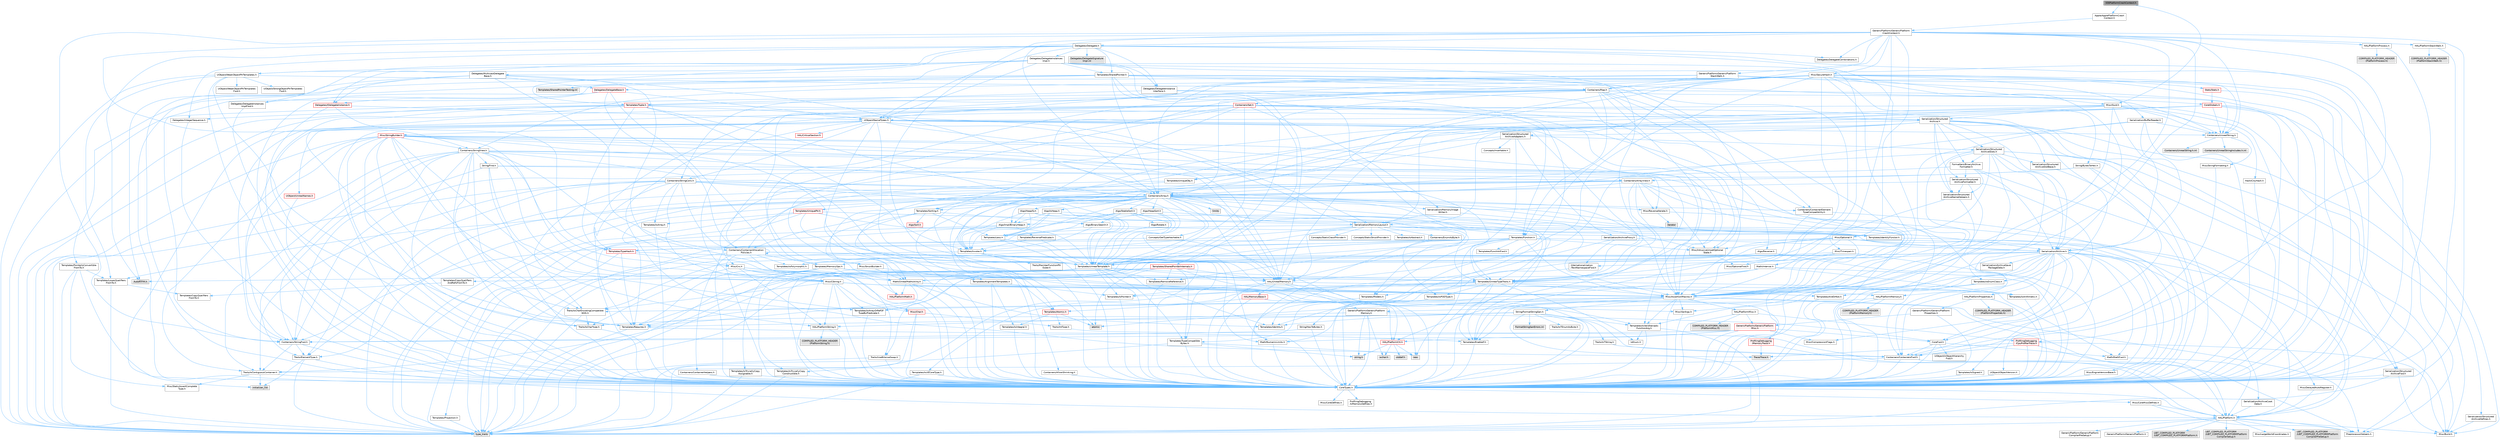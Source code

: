 digraph "IOSPlatformCrashContext.h"
{
 // INTERACTIVE_SVG=YES
 // LATEX_PDF_SIZE
  bgcolor="transparent";
  edge [fontname=Helvetica,fontsize=10,labelfontname=Helvetica,labelfontsize=10];
  node [fontname=Helvetica,fontsize=10,shape=box,height=0.2,width=0.4];
  Node1 [id="Node000001",label="IOSPlatformCrashContext.h",height=0.2,width=0.4,color="gray40", fillcolor="grey60", style="filled", fontcolor="black",tooltip=" "];
  Node1 -> Node2 [id="edge1_Node000001_Node000002",color="steelblue1",style="solid",tooltip=" "];
  Node2 [id="Node000002",label="Apple/ApplePlatformCrash\lContext.h",height=0.2,width=0.4,color="grey40", fillcolor="white", style="filled",URL="$d7/d32/ApplePlatformCrashContext_8h.html",tooltip=" "];
  Node2 -> Node3 [id="edge2_Node000002_Node000003",color="steelblue1",style="solid",tooltip=" "];
  Node3 [id="Node000003",label="GenericPlatform/GenericPlatform\lCrashContext.h",height=0.2,width=0.4,color="grey40", fillcolor="white", style="filled",URL="$dd/d2c/GenericPlatformCrashContext_8h.html",tooltip=" "];
  Node3 -> Node4 [id="edge3_Node000003_Node000004",color="steelblue1",style="solid",tooltip=" "];
  Node4 [id="Node000004",label="Containers/Array.h",height=0.2,width=0.4,color="grey40", fillcolor="white", style="filled",URL="$df/dd0/Array_8h.html",tooltip=" "];
  Node4 -> Node5 [id="edge4_Node000004_Node000005",color="steelblue1",style="solid",tooltip=" "];
  Node5 [id="Node000005",label="CoreTypes.h",height=0.2,width=0.4,color="grey40", fillcolor="white", style="filled",URL="$dc/dec/CoreTypes_8h.html",tooltip=" "];
  Node5 -> Node6 [id="edge5_Node000005_Node000006",color="steelblue1",style="solid",tooltip=" "];
  Node6 [id="Node000006",label="HAL/Platform.h",height=0.2,width=0.4,color="grey40", fillcolor="white", style="filled",URL="$d9/dd0/Platform_8h.html",tooltip=" "];
  Node6 -> Node7 [id="edge6_Node000006_Node000007",color="steelblue1",style="solid",tooltip=" "];
  Node7 [id="Node000007",label="Misc/Build.h",height=0.2,width=0.4,color="grey40", fillcolor="white", style="filled",URL="$d3/dbb/Build_8h.html",tooltip=" "];
  Node6 -> Node8 [id="edge7_Node000006_Node000008",color="steelblue1",style="solid",tooltip=" "];
  Node8 [id="Node000008",label="Misc/LargeWorldCoordinates.h",height=0.2,width=0.4,color="grey40", fillcolor="white", style="filled",URL="$d2/dcb/LargeWorldCoordinates_8h.html",tooltip=" "];
  Node6 -> Node9 [id="edge8_Node000006_Node000009",color="steelblue1",style="solid",tooltip=" "];
  Node9 [id="Node000009",label="type_traits",height=0.2,width=0.4,color="grey60", fillcolor="#E0E0E0", style="filled",tooltip=" "];
  Node6 -> Node10 [id="edge9_Node000006_Node000010",color="steelblue1",style="solid",tooltip=" "];
  Node10 [id="Node000010",label="PreprocessorHelpers.h",height=0.2,width=0.4,color="grey40", fillcolor="white", style="filled",URL="$db/ddb/PreprocessorHelpers_8h.html",tooltip=" "];
  Node6 -> Node11 [id="edge10_Node000006_Node000011",color="steelblue1",style="solid",tooltip=" "];
  Node11 [id="Node000011",label="UBT_COMPILED_PLATFORM\l/UBT_COMPILED_PLATFORMPlatform\lCompilerPreSetup.h",height=0.2,width=0.4,color="grey60", fillcolor="#E0E0E0", style="filled",tooltip=" "];
  Node6 -> Node12 [id="edge11_Node000006_Node000012",color="steelblue1",style="solid",tooltip=" "];
  Node12 [id="Node000012",label="GenericPlatform/GenericPlatform\lCompilerPreSetup.h",height=0.2,width=0.4,color="grey40", fillcolor="white", style="filled",URL="$d9/dc8/GenericPlatformCompilerPreSetup_8h.html",tooltip=" "];
  Node6 -> Node13 [id="edge12_Node000006_Node000013",color="steelblue1",style="solid",tooltip=" "];
  Node13 [id="Node000013",label="GenericPlatform/GenericPlatform.h",height=0.2,width=0.4,color="grey40", fillcolor="white", style="filled",URL="$d6/d84/GenericPlatform_8h.html",tooltip=" "];
  Node6 -> Node14 [id="edge13_Node000006_Node000014",color="steelblue1",style="solid",tooltip=" "];
  Node14 [id="Node000014",label="UBT_COMPILED_PLATFORM\l/UBT_COMPILED_PLATFORMPlatform.h",height=0.2,width=0.4,color="grey60", fillcolor="#E0E0E0", style="filled",tooltip=" "];
  Node6 -> Node15 [id="edge14_Node000006_Node000015",color="steelblue1",style="solid",tooltip=" "];
  Node15 [id="Node000015",label="UBT_COMPILED_PLATFORM\l/UBT_COMPILED_PLATFORMPlatform\lCompilerSetup.h",height=0.2,width=0.4,color="grey60", fillcolor="#E0E0E0", style="filled",tooltip=" "];
  Node5 -> Node16 [id="edge15_Node000005_Node000016",color="steelblue1",style="solid",tooltip=" "];
  Node16 [id="Node000016",label="ProfilingDebugging\l/UMemoryDefines.h",height=0.2,width=0.4,color="grey40", fillcolor="white", style="filled",URL="$d2/da2/UMemoryDefines_8h.html",tooltip=" "];
  Node5 -> Node17 [id="edge16_Node000005_Node000017",color="steelblue1",style="solid",tooltip=" "];
  Node17 [id="Node000017",label="Misc/CoreMiscDefines.h",height=0.2,width=0.4,color="grey40", fillcolor="white", style="filled",URL="$da/d38/CoreMiscDefines_8h.html",tooltip=" "];
  Node17 -> Node6 [id="edge17_Node000017_Node000006",color="steelblue1",style="solid",tooltip=" "];
  Node17 -> Node10 [id="edge18_Node000017_Node000010",color="steelblue1",style="solid",tooltip=" "];
  Node5 -> Node18 [id="edge19_Node000005_Node000018",color="steelblue1",style="solid",tooltip=" "];
  Node18 [id="Node000018",label="Misc/CoreDefines.h",height=0.2,width=0.4,color="grey40", fillcolor="white", style="filled",URL="$d3/dd2/CoreDefines_8h.html",tooltip=" "];
  Node4 -> Node19 [id="edge20_Node000004_Node000019",color="steelblue1",style="solid",tooltip=" "];
  Node19 [id="Node000019",label="Misc/AssertionMacros.h",height=0.2,width=0.4,color="grey40", fillcolor="white", style="filled",URL="$d0/dfa/AssertionMacros_8h.html",tooltip=" "];
  Node19 -> Node5 [id="edge21_Node000019_Node000005",color="steelblue1",style="solid",tooltip=" "];
  Node19 -> Node6 [id="edge22_Node000019_Node000006",color="steelblue1",style="solid",tooltip=" "];
  Node19 -> Node20 [id="edge23_Node000019_Node000020",color="steelblue1",style="solid",tooltip=" "];
  Node20 [id="Node000020",label="HAL/PlatformMisc.h",height=0.2,width=0.4,color="grey40", fillcolor="white", style="filled",URL="$d0/df5/PlatformMisc_8h.html",tooltip=" "];
  Node20 -> Node5 [id="edge24_Node000020_Node000005",color="steelblue1",style="solid",tooltip=" "];
  Node20 -> Node21 [id="edge25_Node000020_Node000021",color="steelblue1",style="solid",tooltip=" "];
  Node21 [id="Node000021",label="GenericPlatform/GenericPlatform\lMisc.h",height=0.2,width=0.4,color="red", fillcolor="#FFF0F0", style="filled",URL="$db/d9a/GenericPlatformMisc_8h.html",tooltip=" "];
  Node21 -> Node22 [id="edge26_Node000021_Node000022",color="steelblue1",style="solid",tooltip=" "];
  Node22 [id="Node000022",label="Containers/StringFwd.h",height=0.2,width=0.4,color="grey40", fillcolor="white", style="filled",URL="$df/d37/StringFwd_8h.html",tooltip=" "];
  Node22 -> Node5 [id="edge27_Node000022_Node000005",color="steelblue1",style="solid",tooltip=" "];
  Node22 -> Node23 [id="edge28_Node000022_Node000023",color="steelblue1",style="solid",tooltip=" "];
  Node23 [id="Node000023",label="Traits/ElementType.h",height=0.2,width=0.4,color="grey40", fillcolor="white", style="filled",URL="$d5/d4f/ElementType_8h.html",tooltip=" "];
  Node23 -> Node6 [id="edge29_Node000023_Node000006",color="steelblue1",style="solid",tooltip=" "];
  Node23 -> Node24 [id="edge30_Node000023_Node000024",color="steelblue1",style="solid",tooltip=" "];
  Node24 [id="Node000024",label="initializer_list",height=0.2,width=0.4,color="grey60", fillcolor="#E0E0E0", style="filled",tooltip=" "];
  Node23 -> Node9 [id="edge31_Node000023_Node000009",color="steelblue1",style="solid",tooltip=" "];
  Node22 -> Node25 [id="edge32_Node000022_Node000025",color="steelblue1",style="solid",tooltip=" "];
  Node25 [id="Node000025",label="Traits/IsContiguousContainer.h",height=0.2,width=0.4,color="grey40", fillcolor="white", style="filled",URL="$d5/d3c/IsContiguousContainer_8h.html",tooltip=" "];
  Node25 -> Node5 [id="edge33_Node000025_Node000005",color="steelblue1",style="solid",tooltip=" "];
  Node25 -> Node26 [id="edge34_Node000025_Node000026",color="steelblue1",style="solid",tooltip=" "];
  Node26 [id="Node000026",label="Misc/StaticAssertComplete\lType.h",height=0.2,width=0.4,color="grey40", fillcolor="white", style="filled",URL="$d5/d4e/StaticAssertCompleteType_8h.html",tooltip=" "];
  Node25 -> Node24 [id="edge35_Node000025_Node000024",color="steelblue1",style="solid",tooltip=" "];
  Node21 -> Node27 [id="edge36_Node000021_Node000027",color="steelblue1",style="solid",tooltip=" "];
  Node27 [id="Node000027",label="CoreFwd.h",height=0.2,width=0.4,color="grey40", fillcolor="white", style="filled",URL="$d1/d1e/CoreFwd_8h.html",tooltip=" "];
  Node27 -> Node5 [id="edge37_Node000027_Node000005",color="steelblue1",style="solid",tooltip=" "];
  Node27 -> Node28 [id="edge38_Node000027_Node000028",color="steelblue1",style="solid",tooltip=" "];
  Node28 [id="Node000028",label="Containers/ContainersFwd.h",height=0.2,width=0.4,color="grey40", fillcolor="white", style="filled",URL="$d4/d0a/ContainersFwd_8h.html",tooltip=" "];
  Node28 -> Node6 [id="edge39_Node000028_Node000006",color="steelblue1",style="solid",tooltip=" "];
  Node28 -> Node5 [id="edge40_Node000028_Node000005",color="steelblue1",style="solid",tooltip=" "];
  Node28 -> Node25 [id="edge41_Node000028_Node000025",color="steelblue1",style="solid",tooltip=" "];
  Node27 -> Node29 [id="edge42_Node000027_Node000029",color="steelblue1",style="solid",tooltip=" "];
  Node29 [id="Node000029",label="Math/MathFwd.h",height=0.2,width=0.4,color="grey40", fillcolor="white", style="filled",URL="$d2/d10/MathFwd_8h.html",tooltip=" "];
  Node29 -> Node6 [id="edge43_Node000029_Node000006",color="steelblue1",style="solid",tooltip=" "];
  Node27 -> Node30 [id="edge44_Node000027_Node000030",color="steelblue1",style="solid",tooltip=" "];
  Node30 [id="Node000030",label="UObject/UObjectHierarchy\lFwd.h",height=0.2,width=0.4,color="grey40", fillcolor="white", style="filled",URL="$d3/d13/UObjectHierarchyFwd_8h.html",tooltip=" "];
  Node21 -> Node5 [id="edge45_Node000021_Node000005",color="steelblue1",style="solid",tooltip=" "];
  Node21 -> Node32 [id="edge46_Node000021_Node000032",color="steelblue1",style="solid",tooltip=" "];
  Node32 [id="Node000032",label="HAL/PlatformCrt.h",height=0.2,width=0.4,color="red", fillcolor="#FFF0F0", style="filled",URL="$d8/d75/PlatformCrt_8h.html",tooltip=" "];
  Node32 -> Node33 [id="edge47_Node000032_Node000033",color="steelblue1",style="solid",tooltip=" "];
  Node33 [id="Node000033",label="new",height=0.2,width=0.4,color="grey60", fillcolor="#E0E0E0", style="filled",tooltip=" "];
  Node32 -> Node34 [id="edge48_Node000032_Node000034",color="steelblue1",style="solid",tooltip=" "];
  Node34 [id="Node000034",label="wchar.h",height=0.2,width=0.4,color="grey60", fillcolor="#E0E0E0", style="filled",tooltip=" "];
  Node32 -> Node35 [id="edge49_Node000032_Node000035",color="steelblue1",style="solid",tooltip=" "];
  Node35 [id="Node000035",label="stddef.h",height=0.2,width=0.4,color="grey60", fillcolor="#E0E0E0", style="filled",tooltip=" "];
  Node32 -> Node41 [id="edge50_Node000032_Node000041",color="steelblue1",style="solid",tooltip=" "];
  Node41 [id="Node000041",label="string.h",height=0.2,width=0.4,color="grey60", fillcolor="#E0E0E0", style="filled",tooltip=" "];
  Node21 -> Node42 [id="edge51_Node000021_Node000042",color="steelblue1",style="solid",tooltip=" "];
  Node42 [id="Node000042",label="Math/NumericLimits.h",height=0.2,width=0.4,color="grey40", fillcolor="white", style="filled",URL="$df/d1b/NumericLimits_8h.html",tooltip=" "];
  Node42 -> Node5 [id="edge52_Node000042_Node000005",color="steelblue1",style="solid",tooltip=" "];
  Node21 -> Node43 [id="edge53_Node000021_Node000043",color="steelblue1",style="solid",tooltip=" "];
  Node43 [id="Node000043",label="Misc/CompressionFlags.h",height=0.2,width=0.4,color="grey40", fillcolor="white", style="filled",URL="$d9/d76/CompressionFlags_8h.html",tooltip=" "];
  Node20 -> Node47 [id="edge54_Node000020_Node000047",color="steelblue1",style="solid",tooltip=" "];
  Node47 [id="Node000047",label="COMPILED_PLATFORM_HEADER\l(PlatformMisc.h)",height=0.2,width=0.4,color="grey60", fillcolor="#E0E0E0", style="filled",tooltip=" "];
  Node20 -> Node48 [id="edge55_Node000020_Node000048",color="steelblue1",style="solid",tooltip=" "];
  Node48 [id="Node000048",label="ProfilingDebugging\l/CpuProfilerTrace.h",height=0.2,width=0.4,color="red", fillcolor="#FFF0F0", style="filled",URL="$da/dcb/CpuProfilerTrace_8h.html",tooltip=" "];
  Node48 -> Node5 [id="edge56_Node000048_Node000005",color="steelblue1",style="solid",tooltip=" "];
  Node48 -> Node28 [id="edge57_Node000048_Node000028",color="steelblue1",style="solid",tooltip=" "];
  Node48 -> Node10 [id="edge58_Node000048_Node000010",color="steelblue1",style="solid",tooltip=" "];
  Node48 -> Node7 [id="edge59_Node000048_Node000007",color="steelblue1",style="solid",tooltip=" "];
  Node48 -> Node55 [id="edge60_Node000048_Node000055",color="steelblue1",style="solid",tooltip=" "];
  Node55 [id="Node000055",label="Trace/Trace.h",height=0.2,width=0.4,color="grey60", fillcolor="#E0E0E0", style="filled",tooltip=" "];
  Node19 -> Node10 [id="edge61_Node000019_Node000010",color="steelblue1",style="solid",tooltip=" "];
  Node19 -> Node56 [id="edge62_Node000019_Node000056",color="steelblue1",style="solid",tooltip=" "];
  Node56 [id="Node000056",label="Templates/EnableIf.h",height=0.2,width=0.4,color="grey40", fillcolor="white", style="filled",URL="$d7/d60/EnableIf_8h.html",tooltip=" "];
  Node56 -> Node5 [id="edge63_Node000056_Node000005",color="steelblue1",style="solid",tooltip=" "];
  Node19 -> Node57 [id="edge64_Node000019_Node000057",color="steelblue1",style="solid",tooltip=" "];
  Node57 [id="Node000057",label="Templates/IsArrayOrRefOf\lTypeByPredicate.h",height=0.2,width=0.4,color="grey40", fillcolor="white", style="filled",URL="$d6/da1/IsArrayOrRefOfTypeByPredicate_8h.html",tooltip=" "];
  Node57 -> Node5 [id="edge65_Node000057_Node000005",color="steelblue1",style="solid",tooltip=" "];
  Node19 -> Node58 [id="edge66_Node000019_Node000058",color="steelblue1",style="solid",tooltip=" "];
  Node58 [id="Node000058",label="Templates/IsValidVariadic\lFunctionArg.h",height=0.2,width=0.4,color="grey40", fillcolor="white", style="filled",URL="$d0/dc8/IsValidVariadicFunctionArg_8h.html",tooltip=" "];
  Node58 -> Node5 [id="edge67_Node000058_Node000005",color="steelblue1",style="solid",tooltip=" "];
  Node58 -> Node59 [id="edge68_Node000058_Node000059",color="steelblue1",style="solid",tooltip=" "];
  Node59 [id="Node000059",label="IsEnum.h",height=0.2,width=0.4,color="grey40", fillcolor="white", style="filled",URL="$d4/de5/IsEnum_8h.html",tooltip=" "];
  Node58 -> Node9 [id="edge69_Node000058_Node000009",color="steelblue1",style="solid",tooltip=" "];
  Node19 -> Node60 [id="edge70_Node000019_Node000060",color="steelblue1",style="solid",tooltip=" "];
  Node60 [id="Node000060",label="Traits/IsCharEncodingCompatible\lWith.h",height=0.2,width=0.4,color="grey40", fillcolor="white", style="filled",URL="$df/dd1/IsCharEncodingCompatibleWith_8h.html",tooltip=" "];
  Node60 -> Node9 [id="edge71_Node000060_Node000009",color="steelblue1",style="solid",tooltip=" "];
  Node60 -> Node61 [id="edge72_Node000060_Node000061",color="steelblue1",style="solid",tooltip=" "];
  Node61 [id="Node000061",label="Traits/IsCharType.h",height=0.2,width=0.4,color="grey40", fillcolor="white", style="filled",URL="$db/d51/IsCharType_8h.html",tooltip=" "];
  Node61 -> Node5 [id="edge73_Node000061_Node000005",color="steelblue1",style="solid",tooltip=" "];
  Node19 -> Node62 [id="edge74_Node000019_Node000062",color="steelblue1",style="solid",tooltip=" "];
  Node62 [id="Node000062",label="Misc/VarArgs.h",height=0.2,width=0.4,color="grey40", fillcolor="white", style="filled",URL="$d5/d6f/VarArgs_8h.html",tooltip=" "];
  Node62 -> Node5 [id="edge75_Node000062_Node000005",color="steelblue1",style="solid",tooltip=" "];
  Node19 -> Node63 [id="edge76_Node000019_Node000063",color="steelblue1",style="solid",tooltip=" "];
  Node63 [id="Node000063",label="String/FormatStringSan.h",height=0.2,width=0.4,color="grey40", fillcolor="white", style="filled",URL="$d3/d8b/FormatStringSan_8h.html",tooltip=" "];
  Node63 -> Node9 [id="edge77_Node000063_Node000009",color="steelblue1",style="solid",tooltip=" "];
  Node63 -> Node5 [id="edge78_Node000063_Node000005",color="steelblue1",style="solid",tooltip=" "];
  Node63 -> Node64 [id="edge79_Node000063_Node000064",color="steelblue1",style="solid",tooltip=" "];
  Node64 [id="Node000064",label="Templates/Requires.h",height=0.2,width=0.4,color="grey40", fillcolor="white", style="filled",URL="$dc/d96/Requires_8h.html",tooltip=" "];
  Node64 -> Node56 [id="edge80_Node000064_Node000056",color="steelblue1",style="solid",tooltip=" "];
  Node64 -> Node9 [id="edge81_Node000064_Node000009",color="steelblue1",style="solid",tooltip=" "];
  Node63 -> Node65 [id="edge82_Node000063_Node000065",color="steelblue1",style="solid",tooltip=" "];
  Node65 [id="Node000065",label="Templates/Identity.h",height=0.2,width=0.4,color="grey40", fillcolor="white", style="filled",URL="$d0/dd5/Identity_8h.html",tooltip=" "];
  Node63 -> Node58 [id="edge83_Node000063_Node000058",color="steelblue1",style="solid",tooltip=" "];
  Node63 -> Node61 [id="edge84_Node000063_Node000061",color="steelblue1",style="solid",tooltip=" "];
  Node63 -> Node66 [id="edge85_Node000063_Node000066",color="steelblue1",style="solid",tooltip=" "];
  Node66 [id="Node000066",label="Traits/IsTEnumAsByte.h",height=0.2,width=0.4,color="grey40", fillcolor="white", style="filled",URL="$d1/de6/IsTEnumAsByte_8h.html",tooltip=" "];
  Node63 -> Node67 [id="edge86_Node000063_Node000067",color="steelblue1",style="solid",tooltip=" "];
  Node67 [id="Node000067",label="Traits/IsTString.h",height=0.2,width=0.4,color="grey40", fillcolor="white", style="filled",URL="$d0/df8/IsTString_8h.html",tooltip=" "];
  Node67 -> Node28 [id="edge87_Node000067_Node000028",color="steelblue1",style="solid",tooltip=" "];
  Node63 -> Node28 [id="edge88_Node000063_Node000028",color="steelblue1",style="solid",tooltip=" "];
  Node63 -> Node68 [id="edge89_Node000063_Node000068",color="steelblue1",style="solid",tooltip=" "];
  Node68 [id="Node000068",label="FormatStringSanErrors.inl",height=0.2,width=0.4,color="grey60", fillcolor="#E0E0E0", style="filled",tooltip=" "];
  Node19 -> Node69 [id="edge90_Node000019_Node000069",color="steelblue1",style="solid",tooltip=" "];
  Node69 [id="Node000069",label="atomic",height=0.2,width=0.4,color="grey60", fillcolor="#E0E0E0", style="filled",tooltip=" "];
  Node4 -> Node70 [id="edge91_Node000004_Node000070",color="steelblue1",style="solid",tooltip=" "];
  Node70 [id="Node000070",label="Misc/IntrusiveUnsetOptional\lState.h",height=0.2,width=0.4,color="grey40", fillcolor="white", style="filled",URL="$d2/d0a/IntrusiveUnsetOptionalState_8h.html",tooltip=" "];
  Node70 -> Node71 [id="edge92_Node000070_Node000071",color="steelblue1",style="solid",tooltip=" "];
  Node71 [id="Node000071",label="Misc/OptionalFwd.h",height=0.2,width=0.4,color="grey40", fillcolor="white", style="filled",URL="$dc/d50/OptionalFwd_8h.html",tooltip=" "];
  Node4 -> Node72 [id="edge93_Node000004_Node000072",color="steelblue1",style="solid",tooltip=" "];
  Node72 [id="Node000072",label="Misc/ReverseIterate.h",height=0.2,width=0.4,color="grey40", fillcolor="white", style="filled",URL="$db/de3/ReverseIterate_8h.html",tooltip=" "];
  Node72 -> Node6 [id="edge94_Node000072_Node000006",color="steelblue1",style="solid",tooltip=" "];
  Node72 -> Node73 [id="edge95_Node000072_Node000073",color="steelblue1",style="solid",tooltip=" "];
  Node73 [id="Node000073",label="iterator",height=0.2,width=0.4,color="grey60", fillcolor="#E0E0E0", style="filled",tooltip=" "];
  Node4 -> Node74 [id="edge96_Node000004_Node000074",color="steelblue1",style="solid",tooltip=" "];
  Node74 [id="Node000074",label="HAL/UnrealMemory.h",height=0.2,width=0.4,color="grey40", fillcolor="white", style="filled",URL="$d9/d96/UnrealMemory_8h.html",tooltip=" "];
  Node74 -> Node5 [id="edge97_Node000074_Node000005",color="steelblue1",style="solid",tooltip=" "];
  Node74 -> Node75 [id="edge98_Node000074_Node000075",color="steelblue1",style="solid",tooltip=" "];
  Node75 [id="Node000075",label="GenericPlatform/GenericPlatform\lMemory.h",height=0.2,width=0.4,color="grey40", fillcolor="white", style="filled",URL="$dd/d22/GenericPlatformMemory_8h.html",tooltip=" "];
  Node75 -> Node27 [id="edge99_Node000075_Node000027",color="steelblue1",style="solid",tooltip=" "];
  Node75 -> Node5 [id="edge100_Node000075_Node000005",color="steelblue1",style="solid",tooltip=" "];
  Node75 -> Node76 [id="edge101_Node000075_Node000076",color="steelblue1",style="solid",tooltip=" "];
  Node76 [id="Node000076",label="HAL/PlatformString.h",height=0.2,width=0.4,color="grey40", fillcolor="white", style="filled",URL="$db/db5/PlatformString_8h.html",tooltip=" "];
  Node76 -> Node5 [id="edge102_Node000076_Node000005",color="steelblue1",style="solid",tooltip=" "];
  Node76 -> Node77 [id="edge103_Node000076_Node000077",color="steelblue1",style="solid",tooltip=" "];
  Node77 [id="Node000077",label="COMPILED_PLATFORM_HEADER\l(PlatformString.h)",height=0.2,width=0.4,color="grey60", fillcolor="#E0E0E0", style="filled",tooltip=" "];
  Node75 -> Node41 [id="edge104_Node000075_Node000041",color="steelblue1",style="solid",tooltip=" "];
  Node75 -> Node34 [id="edge105_Node000075_Node000034",color="steelblue1",style="solid",tooltip=" "];
  Node74 -> Node78 [id="edge106_Node000074_Node000078",color="steelblue1",style="solid",tooltip=" "];
  Node78 [id="Node000078",label="HAL/MemoryBase.h",height=0.2,width=0.4,color="red", fillcolor="#FFF0F0", style="filled",URL="$d6/d9f/MemoryBase_8h.html",tooltip=" "];
  Node78 -> Node5 [id="edge107_Node000078_Node000005",color="steelblue1",style="solid",tooltip=" "];
  Node78 -> Node32 [id="edge108_Node000078_Node000032",color="steelblue1",style="solid",tooltip=" "];
  Node78 -> Node82 [id="edge109_Node000078_Node000082",color="steelblue1",style="solid",tooltip=" "];
  Node82 [id="Node000082",label="Templates/Atomic.h",height=0.2,width=0.4,color="red", fillcolor="#FFF0F0", style="filled",URL="$d3/d91/Atomic_8h.html",tooltip=" "];
  Node82 -> Node85 [id="edge110_Node000082_Node000085",color="steelblue1",style="solid",tooltip=" "];
  Node85 [id="Node000085",label="Templates/IsIntegral.h",height=0.2,width=0.4,color="grey40", fillcolor="white", style="filled",URL="$da/d64/IsIntegral_8h.html",tooltip=" "];
  Node85 -> Node5 [id="edge111_Node000085_Node000005",color="steelblue1",style="solid",tooltip=" "];
  Node82 -> Node90 [id="edge112_Node000082_Node000090",color="steelblue1",style="solid",tooltip=" "];
  Node90 [id="Node000090",label="Traits/IntType.h",height=0.2,width=0.4,color="grey40", fillcolor="white", style="filled",URL="$d7/deb/IntType_8h.html",tooltip=" "];
  Node90 -> Node6 [id="edge113_Node000090_Node000006",color="steelblue1",style="solid",tooltip=" "];
  Node82 -> Node69 [id="edge114_Node000082_Node000069",color="steelblue1",style="solid",tooltip=" "];
  Node74 -> Node91 [id="edge115_Node000074_Node000091",color="steelblue1",style="solid",tooltip=" "];
  Node91 [id="Node000091",label="HAL/PlatformMemory.h",height=0.2,width=0.4,color="grey40", fillcolor="white", style="filled",URL="$de/d68/PlatformMemory_8h.html",tooltip=" "];
  Node91 -> Node5 [id="edge116_Node000091_Node000005",color="steelblue1",style="solid",tooltip=" "];
  Node91 -> Node75 [id="edge117_Node000091_Node000075",color="steelblue1",style="solid",tooltip=" "];
  Node91 -> Node92 [id="edge118_Node000091_Node000092",color="steelblue1",style="solid",tooltip=" "];
  Node92 [id="Node000092",label="COMPILED_PLATFORM_HEADER\l(PlatformMemory.h)",height=0.2,width=0.4,color="grey60", fillcolor="#E0E0E0", style="filled",tooltip=" "];
  Node74 -> Node93 [id="edge119_Node000074_Node000093",color="steelblue1",style="solid",tooltip=" "];
  Node93 [id="Node000093",label="ProfilingDebugging\l/MemoryTrace.h",height=0.2,width=0.4,color="red", fillcolor="#FFF0F0", style="filled",URL="$da/dd7/MemoryTrace_8h.html",tooltip=" "];
  Node93 -> Node6 [id="edge120_Node000093_Node000006",color="steelblue1",style="solid",tooltip=" "];
  Node93 -> Node55 [id="edge121_Node000093_Node000055",color="steelblue1",style="solid",tooltip=" "];
  Node74 -> Node94 [id="edge122_Node000074_Node000094",color="steelblue1",style="solid",tooltip=" "];
  Node94 [id="Node000094",label="Templates/IsPointer.h",height=0.2,width=0.4,color="grey40", fillcolor="white", style="filled",URL="$d7/d05/IsPointer_8h.html",tooltip=" "];
  Node94 -> Node5 [id="edge123_Node000094_Node000005",color="steelblue1",style="solid",tooltip=" "];
  Node4 -> Node95 [id="edge124_Node000004_Node000095",color="steelblue1",style="solid",tooltip=" "];
  Node95 [id="Node000095",label="Templates/UnrealTypeTraits.h",height=0.2,width=0.4,color="grey40", fillcolor="white", style="filled",URL="$d2/d2d/UnrealTypeTraits_8h.html",tooltip=" "];
  Node95 -> Node5 [id="edge125_Node000095_Node000005",color="steelblue1",style="solid",tooltip=" "];
  Node95 -> Node94 [id="edge126_Node000095_Node000094",color="steelblue1",style="solid",tooltip=" "];
  Node95 -> Node19 [id="edge127_Node000095_Node000019",color="steelblue1",style="solid",tooltip=" "];
  Node95 -> Node87 [id="edge128_Node000095_Node000087",color="steelblue1",style="solid",tooltip=" "];
  Node87 [id="Node000087",label="Templates/AndOrNot.h",height=0.2,width=0.4,color="grey40", fillcolor="white", style="filled",URL="$db/d0a/AndOrNot_8h.html",tooltip=" "];
  Node87 -> Node5 [id="edge129_Node000087_Node000005",color="steelblue1",style="solid",tooltip=" "];
  Node95 -> Node56 [id="edge130_Node000095_Node000056",color="steelblue1",style="solid",tooltip=" "];
  Node95 -> Node96 [id="edge131_Node000095_Node000096",color="steelblue1",style="solid",tooltip=" "];
  Node96 [id="Node000096",label="Templates/IsArithmetic.h",height=0.2,width=0.4,color="grey40", fillcolor="white", style="filled",URL="$d2/d5d/IsArithmetic_8h.html",tooltip=" "];
  Node96 -> Node5 [id="edge132_Node000096_Node000005",color="steelblue1",style="solid",tooltip=" "];
  Node95 -> Node59 [id="edge133_Node000095_Node000059",color="steelblue1",style="solid",tooltip=" "];
  Node95 -> Node97 [id="edge134_Node000095_Node000097",color="steelblue1",style="solid",tooltip=" "];
  Node97 [id="Node000097",label="Templates/Models.h",height=0.2,width=0.4,color="grey40", fillcolor="white", style="filled",URL="$d3/d0c/Models_8h.html",tooltip=" "];
  Node97 -> Node65 [id="edge135_Node000097_Node000065",color="steelblue1",style="solid",tooltip=" "];
  Node95 -> Node98 [id="edge136_Node000095_Node000098",color="steelblue1",style="solid",tooltip=" "];
  Node98 [id="Node000098",label="Templates/IsPODType.h",height=0.2,width=0.4,color="grey40", fillcolor="white", style="filled",URL="$d7/db1/IsPODType_8h.html",tooltip=" "];
  Node98 -> Node5 [id="edge137_Node000098_Node000005",color="steelblue1",style="solid",tooltip=" "];
  Node95 -> Node99 [id="edge138_Node000095_Node000099",color="steelblue1",style="solid",tooltip=" "];
  Node99 [id="Node000099",label="Templates/IsUECoreType.h",height=0.2,width=0.4,color="grey40", fillcolor="white", style="filled",URL="$d1/db8/IsUECoreType_8h.html",tooltip=" "];
  Node99 -> Node5 [id="edge139_Node000099_Node000005",color="steelblue1",style="solid",tooltip=" "];
  Node99 -> Node9 [id="edge140_Node000099_Node000009",color="steelblue1",style="solid",tooltip=" "];
  Node95 -> Node88 [id="edge141_Node000095_Node000088",color="steelblue1",style="solid",tooltip=" "];
  Node88 [id="Node000088",label="Templates/IsTriviallyCopy\lConstructible.h",height=0.2,width=0.4,color="grey40", fillcolor="white", style="filled",URL="$d3/d78/IsTriviallyCopyConstructible_8h.html",tooltip=" "];
  Node88 -> Node5 [id="edge142_Node000088_Node000005",color="steelblue1",style="solid",tooltip=" "];
  Node88 -> Node9 [id="edge143_Node000088_Node000009",color="steelblue1",style="solid",tooltip=" "];
  Node4 -> Node100 [id="edge144_Node000004_Node000100",color="steelblue1",style="solid",tooltip=" "];
  Node100 [id="Node000100",label="Templates/UnrealTemplate.h",height=0.2,width=0.4,color="grey40", fillcolor="white", style="filled",URL="$d4/d24/UnrealTemplate_8h.html",tooltip=" "];
  Node100 -> Node5 [id="edge145_Node000100_Node000005",color="steelblue1",style="solid",tooltip=" "];
  Node100 -> Node94 [id="edge146_Node000100_Node000094",color="steelblue1",style="solid",tooltip=" "];
  Node100 -> Node74 [id="edge147_Node000100_Node000074",color="steelblue1",style="solid",tooltip=" "];
  Node100 -> Node101 [id="edge148_Node000100_Node000101",color="steelblue1",style="solid",tooltip=" "];
  Node101 [id="Node000101",label="Templates/CopyQualifiers\lAndRefsFromTo.h",height=0.2,width=0.4,color="grey40", fillcolor="white", style="filled",URL="$d3/db3/CopyQualifiersAndRefsFromTo_8h.html",tooltip=" "];
  Node101 -> Node102 [id="edge149_Node000101_Node000102",color="steelblue1",style="solid",tooltip=" "];
  Node102 [id="Node000102",label="Templates/CopyQualifiers\lFromTo.h",height=0.2,width=0.4,color="grey40", fillcolor="white", style="filled",URL="$d5/db4/CopyQualifiersFromTo_8h.html",tooltip=" "];
  Node100 -> Node95 [id="edge150_Node000100_Node000095",color="steelblue1",style="solid",tooltip=" "];
  Node100 -> Node103 [id="edge151_Node000100_Node000103",color="steelblue1",style="solid",tooltip=" "];
  Node103 [id="Node000103",label="Templates/RemoveReference.h",height=0.2,width=0.4,color="grey40", fillcolor="white", style="filled",URL="$da/dbe/RemoveReference_8h.html",tooltip=" "];
  Node103 -> Node5 [id="edge152_Node000103_Node000005",color="steelblue1",style="solid",tooltip=" "];
  Node100 -> Node64 [id="edge153_Node000100_Node000064",color="steelblue1",style="solid",tooltip=" "];
  Node100 -> Node104 [id="edge154_Node000100_Node000104",color="steelblue1",style="solid",tooltip=" "];
  Node104 [id="Node000104",label="Templates/TypeCompatible\lBytes.h",height=0.2,width=0.4,color="grey40", fillcolor="white", style="filled",URL="$df/d0a/TypeCompatibleBytes_8h.html",tooltip=" "];
  Node104 -> Node5 [id="edge155_Node000104_Node000005",color="steelblue1",style="solid",tooltip=" "];
  Node104 -> Node41 [id="edge156_Node000104_Node000041",color="steelblue1",style="solid",tooltip=" "];
  Node104 -> Node33 [id="edge157_Node000104_Node000033",color="steelblue1",style="solid",tooltip=" "];
  Node104 -> Node9 [id="edge158_Node000104_Node000009",color="steelblue1",style="solid",tooltip=" "];
  Node100 -> Node65 [id="edge159_Node000100_Node000065",color="steelblue1",style="solid",tooltip=" "];
  Node100 -> Node25 [id="edge160_Node000100_Node000025",color="steelblue1",style="solid",tooltip=" "];
  Node100 -> Node105 [id="edge161_Node000100_Node000105",color="steelblue1",style="solid",tooltip=" "];
  Node105 [id="Node000105",label="Traits/UseBitwiseSwap.h",height=0.2,width=0.4,color="grey40", fillcolor="white", style="filled",URL="$db/df3/UseBitwiseSwap_8h.html",tooltip=" "];
  Node105 -> Node5 [id="edge162_Node000105_Node000005",color="steelblue1",style="solid",tooltip=" "];
  Node105 -> Node9 [id="edge163_Node000105_Node000009",color="steelblue1",style="solid",tooltip=" "];
  Node100 -> Node9 [id="edge164_Node000100_Node000009",color="steelblue1",style="solid",tooltip=" "];
  Node4 -> Node106 [id="edge165_Node000004_Node000106",color="steelblue1",style="solid",tooltip=" "];
  Node106 [id="Node000106",label="Containers/AllowShrinking.h",height=0.2,width=0.4,color="grey40", fillcolor="white", style="filled",URL="$d7/d1a/AllowShrinking_8h.html",tooltip=" "];
  Node106 -> Node5 [id="edge166_Node000106_Node000005",color="steelblue1",style="solid",tooltip=" "];
  Node4 -> Node107 [id="edge167_Node000004_Node000107",color="steelblue1",style="solid",tooltip=" "];
  Node107 [id="Node000107",label="Containers/ContainerAllocation\lPolicies.h",height=0.2,width=0.4,color="grey40", fillcolor="white", style="filled",URL="$d7/dff/ContainerAllocationPolicies_8h.html",tooltip=" "];
  Node107 -> Node5 [id="edge168_Node000107_Node000005",color="steelblue1",style="solid",tooltip=" "];
  Node107 -> Node108 [id="edge169_Node000107_Node000108",color="steelblue1",style="solid",tooltip=" "];
  Node108 [id="Node000108",label="Containers/ContainerHelpers.h",height=0.2,width=0.4,color="grey40", fillcolor="white", style="filled",URL="$d7/d33/ContainerHelpers_8h.html",tooltip=" "];
  Node108 -> Node5 [id="edge170_Node000108_Node000005",color="steelblue1",style="solid",tooltip=" "];
  Node107 -> Node107 [id="edge171_Node000107_Node000107",color="steelblue1",style="solid",tooltip=" "];
  Node107 -> Node109 [id="edge172_Node000107_Node000109",color="steelblue1",style="solid",tooltip=" "];
  Node109 [id="Node000109",label="HAL/PlatformMath.h",height=0.2,width=0.4,color="red", fillcolor="#FFF0F0", style="filled",URL="$dc/d53/PlatformMath_8h.html",tooltip=" "];
  Node109 -> Node5 [id="edge173_Node000109_Node000005",color="steelblue1",style="solid",tooltip=" "];
  Node107 -> Node74 [id="edge174_Node000107_Node000074",color="steelblue1",style="solid",tooltip=" "];
  Node107 -> Node42 [id="edge175_Node000107_Node000042",color="steelblue1",style="solid",tooltip=" "];
  Node107 -> Node19 [id="edge176_Node000107_Node000019",color="steelblue1",style="solid",tooltip=" "];
  Node107 -> Node117 [id="edge177_Node000107_Node000117",color="steelblue1",style="solid",tooltip=" "];
  Node117 [id="Node000117",label="Templates/IsPolymorphic.h",height=0.2,width=0.4,color="grey40", fillcolor="white", style="filled",URL="$dc/d20/IsPolymorphic_8h.html",tooltip=" "];
  Node107 -> Node118 [id="edge178_Node000107_Node000118",color="steelblue1",style="solid",tooltip=" "];
  Node118 [id="Node000118",label="Templates/MemoryOps.h",height=0.2,width=0.4,color="grey40", fillcolor="white", style="filled",URL="$db/dea/MemoryOps_8h.html",tooltip=" "];
  Node118 -> Node5 [id="edge179_Node000118_Node000005",color="steelblue1",style="solid",tooltip=" "];
  Node118 -> Node74 [id="edge180_Node000118_Node000074",color="steelblue1",style="solid",tooltip=" "];
  Node118 -> Node89 [id="edge181_Node000118_Node000089",color="steelblue1",style="solid",tooltip=" "];
  Node89 [id="Node000089",label="Templates/IsTriviallyCopy\lAssignable.h",height=0.2,width=0.4,color="grey40", fillcolor="white", style="filled",URL="$d2/df2/IsTriviallyCopyAssignable_8h.html",tooltip=" "];
  Node89 -> Node5 [id="edge182_Node000089_Node000005",color="steelblue1",style="solid",tooltip=" "];
  Node89 -> Node9 [id="edge183_Node000089_Node000009",color="steelblue1",style="solid",tooltip=" "];
  Node118 -> Node88 [id="edge184_Node000118_Node000088",color="steelblue1",style="solid",tooltip=" "];
  Node118 -> Node64 [id="edge185_Node000118_Node000064",color="steelblue1",style="solid",tooltip=" "];
  Node118 -> Node95 [id="edge186_Node000118_Node000095",color="steelblue1",style="solid",tooltip=" "];
  Node118 -> Node105 [id="edge187_Node000118_Node000105",color="steelblue1",style="solid",tooltip=" "];
  Node118 -> Node33 [id="edge188_Node000118_Node000033",color="steelblue1",style="solid",tooltip=" "];
  Node118 -> Node9 [id="edge189_Node000118_Node000009",color="steelblue1",style="solid",tooltip=" "];
  Node107 -> Node104 [id="edge190_Node000107_Node000104",color="steelblue1",style="solid",tooltip=" "];
  Node107 -> Node9 [id="edge191_Node000107_Node000009",color="steelblue1",style="solid",tooltip=" "];
  Node4 -> Node119 [id="edge192_Node000004_Node000119",color="steelblue1",style="solid",tooltip=" "];
  Node119 [id="Node000119",label="Containers/ContainerElement\lTypeCompatibility.h",height=0.2,width=0.4,color="grey40", fillcolor="white", style="filled",URL="$df/ddf/ContainerElementTypeCompatibility_8h.html",tooltip=" "];
  Node119 -> Node5 [id="edge193_Node000119_Node000005",color="steelblue1",style="solid",tooltip=" "];
  Node119 -> Node95 [id="edge194_Node000119_Node000095",color="steelblue1",style="solid",tooltip=" "];
  Node4 -> Node120 [id="edge195_Node000004_Node000120",color="steelblue1",style="solid",tooltip=" "];
  Node120 [id="Node000120",label="Serialization/Archive.h",height=0.2,width=0.4,color="grey40", fillcolor="white", style="filled",URL="$d7/d3b/Archive_8h.html",tooltip=" "];
  Node120 -> Node27 [id="edge196_Node000120_Node000027",color="steelblue1",style="solid",tooltip=" "];
  Node120 -> Node5 [id="edge197_Node000120_Node000005",color="steelblue1",style="solid",tooltip=" "];
  Node120 -> Node121 [id="edge198_Node000120_Node000121",color="steelblue1",style="solid",tooltip=" "];
  Node121 [id="Node000121",label="HAL/PlatformProperties.h",height=0.2,width=0.4,color="grey40", fillcolor="white", style="filled",URL="$d9/db0/PlatformProperties_8h.html",tooltip=" "];
  Node121 -> Node5 [id="edge199_Node000121_Node000005",color="steelblue1",style="solid",tooltip=" "];
  Node121 -> Node122 [id="edge200_Node000121_Node000122",color="steelblue1",style="solid",tooltip=" "];
  Node122 [id="Node000122",label="GenericPlatform/GenericPlatform\lProperties.h",height=0.2,width=0.4,color="grey40", fillcolor="white", style="filled",URL="$d2/dcd/GenericPlatformProperties_8h.html",tooltip=" "];
  Node122 -> Node5 [id="edge201_Node000122_Node000005",color="steelblue1",style="solid",tooltip=" "];
  Node122 -> Node21 [id="edge202_Node000122_Node000021",color="steelblue1",style="solid",tooltip=" "];
  Node121 -> Node123 [id="edge203_Node000121_Node000123",color="steelblue1",style="solid",tooltip=" "];
  Node123 [id="Node000123",label="COMPILED_PLATFORM_HEADER\l(PlatformProperties.h)",height=0.2,width=0.4,color="grey60", fillcolor="#E0E0E0", style="filled",tooltip=" "];
  Node120 -> Node124 [id="edge204_Node000120_Node000124",color="steelblue1",style="solid",tooltip=" "];
  Node124 [id="Node000124",label="Internationalization\l/TextNamespaceFwd.h",height=0.2,width=0.4,color="grey40", fillcolor="white", style="filled",URL="$d8/d97/TextNamespaceFwd_8h.html",tooltip=" "];
  Node124 -> Node5 [id="edge205_Node000124_Node000005",color="steelblue1",style="solid",tooltip=" "];
  Node120 -> Node29 [id="edge206_Node000120_Node000029",color="steelblue1",style="solid",tooltip=" "];
  Node120 -> Node19 [id="edge207_Node000120_Node000019",color="steelblue1",style="solid",tooltip=" "];
  Node120 -> Node7 [id="edge208_Node000120_Node000007",color="steelblue1",style="solid",tooltip=" "];
  Node120 -> Node43 [id="edge209_Node000120_Node000043",color="steelblue1",style="solid",tooltip=" "];
  Node120 -> Node125 [id="edge210_Node000120_Node000125",color="steelblue1",style="solid",tooltip=" "];
  Node125 [id="Node000125",label="Misc/EngineVersionBase.h",height=0.2,width=0.4,color="grey40", fillcolor="white", style="filled",URL="$d5/d2b/EngineVersionBase_8h.html",tooltip=" "];
  Node125 -> Node5 [id="edge211_Node000125_Node000005",color="steelblue1",style="solid",tooltip=" "];
  Node120 -> Node62 [id="edge212_Node000120_Node000062",color="steelblue1",style="solid",tooltip=" "];
  Node120 -> Node126 [id="edge213_Node000120_Node000126",color="steelblue1",style="solid",tooltip=" "];
  Node126 [id="Node000126",label="Serialization/ArchiveCook\lData.h",height=0.2,width=0.4,color="grey40", fillcolor="white", style="filled",URL="$dc/db6/ArchiveCookData_8h.html",tooltip=" "];
  Node126 -> Node6 [id="edge214_Node000126_Node000006",color="steelblue1",style="solid",tooltip=" "];
  Node120 -> Node127 [id="edge215_Node000120_Node000127",color="steelblue1",style="solid",tooltip=" "];
  Node127 [id="Node000127",label="Serialization/ArchiveSave\lPackageData.h",height=0.2,width=0.4,color="grey40", fillcolor="white", style="filled",URL="$d1/d37/ArchiveSavePackageData_8h.html",tooltip=" "];
  Node120 -> Node56 [id="edge216_Node000120_Node000056",color="steelblue1",style="solid",tooltip=" "];
  Node120 -> Node57 [id="edge217_Node000120_Node000057",color="steelblue1",style="solid",tooltip=" "];
  Node120 -> Node128 [id="edge218_Node000120_Node000128",color="steelblue1",style="solid",tooltip=" "];
  Node128 [id="Node000128",label="Templates/IsEnumClass.h",height=0.2,width=0.4,color="grey40", fillcolor="white", style="filled",URL="$d7/d15/IsEnumClass_8h.html",tooltip=" "];
  Node128 -> Node5 [id="edge219_Node000128_Node000005",color="steelblue1",style="solid",tooltip=" "];
  Node128 -> Node87 [id="edge220_Node000128_Node000087",color="steelblue1",style="solid",tooltip=" "];
  Node120 -> Node114 [id="edge221_Node000120_Node000114",color="steelblue1",style="solid",tooltip=" "];
  Node114 [id="Node000114",label="Templates/IsSigned.h",height=0.2,width=0.4,color="grey40", fillcolor="white", style="filled",URL="$d8/dd8/IsSigned_8h.html",tooltip=" "];
  Node114 -> Node5 [id="edge222_Node000114_Node000005",color="steelblue1",style="solid",tooltip=" "];
  Node120 -> Node58 [id="edge223_Node000120_Node000058",color="steelblue1",style="solid",tooltip=" "];
  Node120 -> Node100 [id="edge224_Node000120_Node000100",color="steelblue1",style="solid",tooltip=" "];
  Node120 -> Node60 [id="edge225_Node000120_Node000060",color="steelblue1",style="solid",tooltip=" "];
  Node120 -> Node129 [id="edge226_Node000120_Node000129",color="steelblue1",style="solid",tooltip=" "];
  Node129 [id="Node000129",label="UObject/ObjectVersion.h",height=0.2,width=0.4,color="grey40", fillcolor="white", style="filled",URL="$da/d63/ObjectVersion_8h.html",tooltip=" "];
  Node129 -> Node5 [id="edge227_Node000129_Node000005",color="steelblue1",style="solid",tooltip=" "];
  Node4 -> Node130 [id="edge228_Node000004_Node000130",color="steelblue1",style="solid",tooltip=" "];
  Node130 [id="Node000130",label="Serialization/MemoryImage\lWriter.h",height=0.2,width=0.4,color="grey40", fillcolor="white", style="filled",URL="$d0/d08/MemoryImageWriter_8h.html",tooltip=" "];
  Node130 -> Node5 [id="edge229_Node000130_Node000005",color="steelblue1",style="solid",tooltip=" "];
  Node130 -> Node131 [id="edge230_Node000130_Node000131",color="steelblue1",style="solid",tooltip=" "];
  Node131 [id="Node000131",label="Serialization/MemoryLayout.h",height=0.2,width=0.4,color="grey40", fillcolor="white", style="filled",URL="$d7/d66/MemoryLayout_8h.html",tooltip=" "];
  Node131 -> Node132 [id="edge231_Node000131_Node000132",color="steelblue1",style="solid",tooltip=" "];
  Node132 [id="Node000132",label="Concepts/StaticClassProvider.h",height=0.2,width=0.4,color="grey40", fillcolor="white", style="filled",URL="$dd/d83/StaticClassProvider_8h.html",tooltip=" "];
  Node131 -> Node133 [id="edge232_Node000131_Node000133",color="steelblue1",style="solid",tooltip=" "];
  Node133 [id="Node000133",label="Concepts/StaticStructProvider.h",height=0.2,width=0.4,color="grey40", fillcolor="white", style="filled",URL="$d5/d77/StaticStructProvider_8h.html",tooltip=" "];
  Node131 -> Node134 [id="edge233_Node000131_Node000134",color="steelblue1",style="solid",tooltip=" "];
  Node134 [id="Node000134",label="Containers/EnumAsByte.h",height=0.2,width=0.4,color="grey40", fillcolor="white", style="filled",URL="$d6/d9a/EnumAsByte_8h.html",tooltip=" "];
  Node134 -> Node5 [id="edge234_Node000134_Node000005",color="steelblue1",style="solid",tooltip=" "];
  Node134 -> Node98 [id="edge235_Node000134_Node000098",color="steelblue1",style="solid",tooltip=" "];
  Node134 -> Node135 [id="edge236_Node000134_Node000135",color="steelblue1",style="solid",tooltip=" "];
  Node135 [id="Node000135",label="Templates/TypeHash.h",height=0.2,width=0.4,color="red", fillcolor="#FFF0F0", style="filled",URL="$d1/d62/TypeHash_8h.html",tooltip=" "];
  Node135 -> Node5 [id="edge237_Node000135_Node000005",color="steelblue1",style="solid",tooltip=" "];
  Node135 -> Node64 [id="edge238_Node000135_Node000064",color="steelblue1",style="solid",tooltip=" "];
  Node135 -> Node136 [id="edge239_Node000135_Node000136",color="steelblue1",style="solid",tooltip=" "];
  Node136 [id="Node000136",label="Misc/Crc.h",height=0.2,width=0.4,color="grey40", fillcolor="white", style="filled",URL="$d4/dd2/Crc_8h.html",tooltip=" "];
  Node136 -> Node5 [id="edge240_Node000136_Node000005",color="steelblue1",style="solid",tooltip=" "];
  Node136 -> Node76 [id="edge241_Node000136_Node000076",color="steelblue1",style="solid",tooltip=" "];
  Node136 -> Node19 [id="edge242_Node000136_Node000019",color="steelblue1",style="solid",tooltip=" "];
  Node136 -> Node137 [id="edge243_Node000136_Node000137",color="steelblue1",style="solid",tooltip=" "];
  Node137 [id="Node000137",label="Misc/CString.h",height=0.2,width=0.4,color="grey40", fillcolor="white", style="filled",URL="$d2/d49/CString_8h.html",tooltip=" "];
  Node137 -> Node5 [id="edge244_Node000137_Node000005",color="steelblue1",style="solid",tooltip=" "];
  Node137 -> Node32 [id="edge245_Node000137_Node000032",color="steelblue1",style="solid",tooltip=" "];
  Node137 -> Node76 [id="edge246_Node000137_Node000076",color="steelblue1",style="solid",tooltip=" "];
  Node137 -> Node19 [id="edge247_Node000137_Node000019",color="steelblue1",style="solid",tooltip=" "];
  Node137 -> Node138 [id="edge248_Node000137_Node000138",color="steelblue1",style="solid",tooltip=" "];
  Node138 [id="Node000138",label="Misc/Char.h",height=0.2,width=0.4,color="red", fillcolor="#FFF0F0", style="filled",URL="$d0/d58/Char_8h.html",tooltip=" "];
  Node138 -> Node5 [id="edge249_Node000138_Node000005",color="steelblue1",style="solid",tooltip=" "];
  Node138 -> Node90 [id="edge250_Node000138_Node000090",color="steelblue1",style="solid",tooltip=" "];
  Node138 -> Node9 [id="edge251_Node000138_Node000009",color="steelblue1",style="solid",tooltip=" "];
  Node137 -> Node62 [id="edge252_Node000137_Node000062",color="steelblue1",style="solid",tooltip=" "];
  Node137 -> Node57 [id="edge253_Node000137_Node000057",color="steelblue1",style="solid",tooltip=" "];
  Node137 -> Node58 [id="edge254_Node000137_Node000058",color="steelblue1",style="solid",tooltip=" "];
  Node137 -> Node60 [id="edge255_Node000137_Node000060",color="steelblue1",style="solid",tooltip=" "];
  Node136 -> Node138 [id="edge256_Node000136_Node000138",color="steelblue1",style="solid",tooltip=" "];
  Node136 -> Node95 [id="edge257_Node000136_Node000095",color="steelblue1",style="solid",tooltip=" "];
  Node136 -> Node61 [id="edge258_Node000136_Node000061",color="steelblue1",style="solid",tooltip=" "];
  Node135 -> Node9 [id="edge259_Node000135_Node000009",color="steelblue1",style="solid",tooltip=" "];
  Node131 -> Node22 [id="edge260_Node000131_Node000022",color="steelblue1",style="solid",tooltip=" "];
  Node131 -> Node74 [id="edge261_Node000131_Node000074",color="steelblue1",style="solid",tooltip=" "];
  Node131 -> Node142 [id="edge262_Node000131_Node000142",color="steelblue1",style="solid",tooltip=" "];
  Node142 [id="Node000142",label="Misc/DelayedAutoRegister.h",height=0.2,width=0.4,color="grey40", fillcolor="white", style="filled",URL="$d1/dda/DelayedAutoRegister_8h.html",tooltip=" "];
  Node142 -> Node6 [id="edge263_Node000142_Node000006",color="steelblue1",style="solid",tooltip=" "];
  Node131 -> Node56 [id="edge264_Node000131_Node000056",color="steelblue1",style="solid",tooltip=" "];
  Node131 -> Node143 [id="edge265_Node000131_Node000143",color="steelblue1",style="solid",tooltip=" "];
  Node143 [id="Node000143",label="Templates/IsAbstract.h",height=0.2,width=0.4,color="grey40", fillcolor="white", style="filled",URL="$d8/db7/IsAbstract_8h.html",tooltip=" "];
  Node131 -> Node117 [id="edge266_Node000131_Node000117",color="steelblue1",style="solid",tooltip=" "];
  Node131 -> Node97 [id="edge267_Node000131_Node000097",color="steelblue1",style="solid",tooltip=" "];
  Node131 -> Node100 [id="edge268_Node000131_Node000100",color="steelblue1",style="solid",tooltip=" "];
  Node4 -> Node144 [id="edge269_Node000004_Node000144",color="steelblue1",style="solid",tooltip=" "];
  Node144 [id="Node000144",label="Algo/Heapify.h",height=0.2,width=0.4,color="grey40", fillcolor="white", style="filled",URL="$d0/d2a/Heapify_8h.html",tooltip=" "];
  Node144 -> Node145 [id="edge270_Node000144_Node000145",color="steelblue1",style="solid",tooltip=" "];
  Node145 [id="Node000145",label="Algo/Impl/BinaryHeap.h",height=0.2,width=0.4,color="grey40", fillcolor="white", style="filled",URL="$d7/da3/Algo_2Impl_2BinaryHeap_8h.html",tooltip=" "];
  Node145 -> Node146 [id="edge271_Node000145_Node000146",color="steelblue1",style="solid",tooltip=" "];
  Node146 [id="Node000146",label="Templates/Invoke.h",height=0.2,width=0.4,color="grey40", fillcolor="white", style="filled",URL="$d7/deb/Invoke_8h.html",tooltip=" "];
  Node146 -> Node5 [id="edge272_Node000146_Node000005",color="steelblue1",style="solid",tooltip=" "];
  Node146 -> Node147 [id="edge273_Node000146_Node000147",color="steelblue1",style="solid",tooltip=" "];
  Node147 [id="Node000147",label="Traits/MemberFunctionPtr\lOuter.h",height=0.2,width=0.4,color="grey40", fillcolor="white", style="filled",URL="$db/da7/MemberFunctionPtrOuter_8h.html",tooltip=" "];
  Node146 -> Node100 [id="edge274_Node000146_Node000100",color="steelblue1",style="solid",tooltip=" "];
  Node146 -> Node9 [id="edge275_Node000146_Node000009",color="steelblue1",style="solid",tooltip=" "];
  Node145 -> Node148 [id="edge276_Node000145_Node000148",color="steelblue1",style="solid",tooltip=" "];
  Node148 [id="Node000148",label="Templates/Projection.h",height=0.2,width=0.4,color="grey40", fillcolor="white", style="filled",URL="$d7/df0/Projection_8h.html",tooltip=" "];
  Node148 -> Node9 [id="edge277_Node000148_Node000009",color="steelblue1",style="solid",tooltip=" "];
  Node145 -> Node149 [id="edge278_Node000145_Node000149",color="steelblue1",style="solid",tooltip=" "];
  Node149 [id="Node000149",label="Templates/ReversePredicate.h",height=0.2,width=0.4,color="grey40", fillcolor="white", style="filled",URL="$d8/d28/ReversePredicate_8h.html",tooltip=" "];
  Node149 -> Node146 [id="edge279_Node000149_Node000146",color="steelblue1",style="solid",tooltip=" "];
  Node149 -> Node100 [id="edge280_Node000149_Node000100",color="steelblue1",style="solid",tooltip=" "];
  Node145 -> Node9 [id="edge281_Node000145_Node000009",color="steelblue1",style="solid",tooltip=" "];
  Node144 -> Node150 [id="edge282_Node000144_Node000150",color="steelblue1",style="solid",tooltip=" "];
  Node150 [id="Node000150",label="Templates/IdentityFunctor.h",height=0.2,width=0.4,color="grey40", fillcolor="white", style="filled",URL="$d7/d2e/IdentityFunctor_8h.html",tooltip=" "];
  Node150 -> Node6 [id="edge283_Node000150_Node000006",color="steelblue1",style="solid",tooltip=" "];
  Node144 -> Node146 [id="edge284_Node000144_Node000146",color="steelblue1",style="solid",tooltip=" "];
  Node144 -> Node151 [id="edge285_Node000144_Node000151",color="steelblue1",style="solid",tooltip=" "];
  Node151 [id="Node000151",label="Templates/Less.h",height=0.2,width=0.4,color="grey40", fillcolor="white", style="filled",URL="$de/dc8/Less_8h.html",tooltip=" "];
  Node151 -> Node5 [id="edge286_Node000151_Node000005",color="steelblue1",style="solid",tooltip=" "];
  Node151 -> Node100 [id="edge287_Node000151_Node000100",color="steelblue1",style="solid",tooltip=" "];
  Node144 -> Node100 [id="edge288_Node000144_Node000100",color="steelblue1",style="solid",tooltip=" "];
  Node4 -> Node152 [id="edge289_Node000004_Node000152",color="steelblue1",style="solid",tooltip=" "];
  Node152 [id="Node000152",label="Algo/HeapSort.h",height=0.2,width=0.4,color="grey40", fillcolor="white", style="filled",URL="$d3/d92/HeapSort_8h.html",tooltip=" "];
  Node152 -> Node145 [id="edge290_Node000152_Node000145",color="steelblue1",style="solid",tooltip=" "];
  Node152 -> Node150 [id="edge291_Node000152_Node000150",color="steelblue1",style="solid",tooltip=" "];
  Node152 -> Node151 [id="edge292_Node000152_Node000151",color="steelblue1",style="solid",tooltip=" "];
  Node152 -> Node100 [id="edge293_Node000152_Node000100",color="steelblue1",style="solid",tooltip=" "];
  Node4 -> Node153 [id="edge294_Node000004_Node000153",color="steelblue1",style="solid",tooltip=" "];
  Node153 [id="Node000153",label="Algo/IsHeap.h",height=0.2,width=0.4,color="grey40", fillcolor="white", style="filled",URL="$de/d32/IsHeap_8h.html",tooltip=" "];
  Node153 -> Node145 [id="edge295_Node000153_Node000145",color="steelblue1",style="solid",tooltip=" "];
  Node153 -> Node150 [id="edge296_Node000153_Node000150",color="steelblue1",style="solid",tooltip=" "];
  Node153 -> Node146 [id="edge297_Node000153_Node000146",color="steelblue1",style="solid",tooltip=" "];
  Node153 -> Node151 [id="edge298_Node000153_Node000151",color="steelblue1",style="solid",tooltip=" "];
  Node153 -> Node100 [id="edge299_Node000153_Node000100",color="steelblue1",style="solid",tooltip=" "];
  Node4 -> Node145 [id="edge300_Node000004_Node000145",color="steelblue1",style="solid",tooltip=" "];
  Node4 -> Node154 [id="edge301_Node000004_Node000154",color="steelblue1",style="solid",tooltip=" "];
  Node154 [id="Node000154",label="Algo/StableSort.h",height=0.2,width=0.4,color="grey40", fillcolor="white", style="filled",URL="$d7/d3c/StableSort_8h.html",tooltip=" "];
  Node154 -> Node155 [id="edge302_Node000154_Node000155",color="steelblue1",style="solid",tooltip=" "];
  Node155 [id="Node000155",label="Algo/BinarySearch.h",height=0.2,width=0.4,color="grey40", fillcolor="white", style="filled",URL="$db/db4/BinarySearch_8h.html",tooltip=" "];
  Node155 -> Node150 [id="edge303_Node000155_Node000150",color="steelblue1",style="solid",tooltip=" "];
  Node155 -> Node146 [id="edge304_Node000155_Node000146",color="steelblue1",style="solid",tooltip=" "];
  Node155 -> Node151 [id="edge305_Node000155_Node000151",color="steelblue1",style="solid",tooltip=" "];
  Node154 -> Node156 [id="edge306_Node000154_Node000156",color="steelblue1",style="solid",tooltip=" "];
  Node156 [id="Node000156",label="Algo/Rotate.h",height=0.2,width=0.4,color="grey40", fillcolor="white", style="filled",URL="$dd/da7/Rotate_8h.html",tooltip=" "];
  Node156 -> Node100 [id="edge307_Node000156_Node000100",color="steelblue1",style="solid",tooltip=" "];
  Node154 -> Node150 [id="edge308_Node000154_Node000150",color="steelblue1",style="solid",tooltip=" "];
  Node154 -> Node146 [id="edge309_Node000154_Node000146",color="steelblue1",style="solid",tooltip=" "];
  Node154 -> Node151 [id="edge310_Node000154_Node000151",color="steelblue1",style="solid",tooltip=" "];
  Node154 -> Node100 [id="edge311_Node000154_Node000100",color="steelblue1",style="solid",tooltip=" "];
  Node4 -> Node157 [id="edge312_Node000004_Node000157",color="steelblue1",style="solid",tooltip=" "];
  Node157 [id="Node000157",label="Concepts/GetTypeHashable.h",height=0.2,width=0.4,color="grey40", fillcolor="white", style="filled",URL="$d3/da2/GetTypeHashable_8h.html",tooltip=" "];
  Node157 -> Node5 [id="edge313_Node000157_Node000005",color="steelblue1",style="solid",tooltip=" "];
  Node157 -> Node135 [id="edge314_Node000157_Node000135",color="steelblue1",style="solid",tooltip=" "];
  Node4 -> Node150 [id="edge315_Node000004_Node000150",color="steelblue1",style="solid",tooltip=" "];
  Node4 -> Node146 [id="edge316_Node000004_Node000146",color="steelblue1",style="solid",tooltip=" "];
  Node4 -> Node151 [id="edge317_Node000004_Node000151",color="steelblue1",style="solid",tooltip=" "];
  Node4 -> Node158 [id="edge318_Node000004_Node000158",color="steelblue1",style="solid",tooltip=" "];
  Node158 [id="Node000158",label="Templates/LosesQualifiers\lFromTo.h",height=0.2,width=0.4,color="grey40", fillcolor="white", style="filled",URL="$d2/db3/LosesQualifiersFromTo_8h.html",tooltip=" "];
  Node158 -> Node102 [id="edge319_Node000158_Node000102",color="steelblue1",style="solid",tooltip=" "];
  Node158 -> Node9 [id="edge320_Node000158_Node000009",color="steelblue1",style="solid",tooltip=" "];
  Node4 -> Node64 [id="edge321_Node000004_Node000064",color="steelblue1",style="solid",tooltip=" "];
  Node4 -> Node159 [id="edge322_Node000004_Node000159",color="steelblue1",style="solid",tooltip=" "];
  Node159 [id="Node000159",label="Templates/Sorting.h",height=0.2,width=0.4,color="grey40", fillcolor="white", style="filled",URL="$d3/d9e/Sorting_8h.html",tooltip=" "];
  Node159 -> Node5 [id="edge323_Node000159_Node000005",color="steelblue1",style="solid",tooltip=" "];
  Node159 -> Node155 [id="edge324_Node000159_Node000155",color="steelblue1",style="solid",tooltip=" "];
  Node159 -> Node160 [id="edge325_Node000159_Node000160",color="steelblue1",style="solid",tooltip=" "];
  Node160 [id="Node000160",label="Algo/Sort.h",height=0.2,width=0.4,color="red", fillcolor="#FFF0F0", style="filled",URL="$d1/d87/Sort_8h.html",tooltip=" "];
  Node159 -> Node109 [id="edge326_Node000159_Node000109",color="steelblue1",style="solid",tooltip=" "];
  Node159 -> Node151 [id="edge327_Node000159_Node000151",color="steelblue1",style="solid",tooltip=" "];
  Node4 -> Node163 [id="edge328_Node000004_Node000163",color="steelblue1",style="solid",tooltip=" "];
  Node163 [id="Node000163",label="Templates/AlignmentTemplates.h",height=0.2,width=0.4,color="grey40", fillcolor="white", style="filled",URL="$dd/d32/AlignmentTemplates_8h.html",tooltip=" "];
  Node163 -> Node5 [id="edge329_Node000163_Node000005",color="steelblue1",style="solid",tooltip=" "];
  Node163 -> Node85 [id="edge330_Node000163_Node000085",color="steelblue1",style="solid",tooltip=" "];
  Node163 -> Node94 [id="edge331_Node000163_Node000094",color="steelblue1",style="solid",tooltip=" "];
  Node4 -> Node23 [id="edge332_Node000004_Node000023",color="steelblue1",style="solid",tooltip=" "];
  Node4 -> Node115 [id="edge333_Node000004_Node000115",color="steelblue1",style="solid",tooltip=" "];
  Node115 [id="Node000115",label="limits",height=0.2,width=0.4,color="grey60", fillcolor="#E0E0E0", style="filled",tooltip=" "];
  Node4 -> Node9 [id="edge334_Node000004_Node000009",color="steelblue1",style="solid",tooltip=" "];
  Node3 -> Node28 [id="edge335_Node000003_Node000028",color="steelblue1",style="solid",tooltip=" "];
  Node3 -> Node22 [id="edge336_Node000003_Node000022",color="steelblue1",style="solid",tooltip=" "];
  Node3 -> Node164 [id="edge337_Node000003_Node000164",color="steelblue1",style="solid",tooltip=" "];
  Node164 [id="Node000164",label="Containers/StringView.h",height=0.2,width=0.4,color="grey40", fillcolor="white", style="filled",URL="$dd/dea/StringView_8h.html",tooltip=" "];
  Node164 -> Node5 [id="edge338_Node000164_Node000005",color="steelblue1",style="solid",tooltip=" "];
  Node164 -> Node22 [id="edge339_Node000164_Node000022",color="steelblue1",style="solid",tooltip=" "];
  Node164 -> Node74 [id="edge340_Node000164_Node000074",color="steelblue1",style="solid",tooltip=" "];
  Node164 -> Node42 [id="edge341_Node000164_Node000042",color="steelblue1",style="solid",tooltip=" "];
  Node164 -> Node162 [id="edge342_Node000164_Node000162",color="steelblue1",style="solid",tooltip=" "];
  Node162 [id="Node000162",label="Math/UnrealMathUtility.h",height=0.2,width=0.4,color="grey40", fillcolor="white", style="filled",URL="$db/db8/UnrealMathUtility_8h.html",tooltip=" "];
  Node162 -> Node5 [id="edge343_Node000162_Node000005",color="steelblue1",style="solid",tooltip=" "];
  Node162 -> Node19 [id="edge344_Node000162_Node000019",color="steelblue1",style="solid",tooltip=" "];
  Node162 -> Node109 [id="edge345_Node000162_Node000109",color="steelblue1",style="solid",tooltip=" "];
  Node162 -> Node29 [id="edge346_Node000162_Node000029",color="steelblue1",style="solid",tooltip=" "];
  Node162 -> Node65 [id="edge347_Node000162_Node000065",color="steelblue1",style="solid",tooltip=" "];
  Node162 -> Node64 [id="edge348_Node000162_Node000064",color="steelblue1",style="solid",tooltip=" "];
  Node164 -> Node136 [id="edge349_Node000164_Node000136",color="steelblue1",style="solid",tooltip=" "];
  Node164 -> Node137 [id="edge350_Node000164_Node000137",color="steelblue1",style="solid",tooltip=" "];
  Node164 -> Node72 [id="edge351_Node000164_Node000072",color="steelblue1",style="solid",tooltip=" "];
  Node164 -> Node165 [id="edge352_Node000164_Node000165",color="steelblue1",style="solid",tooltip=" "];
  Node165 [id="Node000165",label="String/Find.h",height=0.2,width=0.4,color="grey40", fillcolor="white", style="filled",URL="$d7/dda/String_2Find_8h.html",tooltip=" "];
  Node165 -> Node166 [id="edge353_Node000165_Node000166",color="steelblue1",style="solid",tooltip=" "];
  Node166 [id="Node000166",label="Containers/ArrayView.h",height=0.2,width=0.4,color="grey40", fillcolor="white", style="filled",URL="$d7/df4/ArrayView_8h.html",tooltip=" "];
  Node166 -> Node5 [id="edge354_Node000166_Node000005",color="steelblue1",style="solid",tooltip=" "];
  Node166 -> Node28 [id="edge355_Node000166_Node000028",color="steelblue1",style="solid",tooltip=" "];
  Node166 -> Node19 [id="edge356_Node000166_Node000019",color="steelblue1",style="solid",tooltip=" "];
  Node166 -> Node72 [id="edge357_Node000166_Node000072",color="steelblue1",style="solid",tooltip=" "];
  Node166 -> Node70 [id="edge358_Node000166_Node000070",color="steelblue1",style="solid",tooltip=" "];
  Node166 -> Node146 [id="edge359_Node000166_Node000146",color="steelblue1",style="solid",tooltip=" "];
  Node166 -> Node95 [id="edge360_Node000166_Node000095",color="steelblue1",style="solid",tooltip=" "];
  Node166 -> Node23 [id="edge361_Node000166_Node000023",color="steelblue1",style="solid",tooltip=" "];
  Node166 -> Node4 [id="edge362_Node000166_Node000004",color="steelblue1",style="solid",tooltip=" "];
  Node166 -> Node162 [id="edge363_Node000166_Node000162",color="steelblue1",style="solid",tooltip=" "];
  Node166 -> Node9 [id="edge364_Node000166_Node000009",color="steelblue1",style="solid",tooltip=" "];
  Node165 -> Node28 [id="edge365_Node000165_Node000028",color="steelblue1",style="solid",tooltip=" "];
  Node165 -> Node22 [id="edge366_Node000165_Node000022",color="steelblue1",style="solid",tooltip=" "];
  Node165 -> Node5 [id="edge367_Node000165_Node000005",color="steelblue1",style="solid",tooltip=" "];
  Node165 -> Node137 [id="edge368_Node000165_Node000137",color="steelblue1",style="solid",tooltip=" "];
  Node164 -> Node64 [id="edge369_Node000164_Node000064",color="steelblue1",style="solid",tooltip=" "];
  Node164 -> Node100 [id="edge370_Node000164_Node000100",color="steelblue1",style="solid",tooltip=" "];
  Node164 -> Node23 [id="edge371_Node000164_Node000023",color="steelblue1",style="solid",tooltip=" "];
  Node164 -> Node60 [id="edge372_Node000164_Node000060",color="steelblue1",style="solid",tooltip=" "];
  Node164 -> Node61 [id="edge373_Node000164_Node000061",color="steelblue1",style="solid",tooltip=" "];
  Node164 -> Node25 [id="edge374_Node000164_Node000025",color="steelblue1",style="solid",tooltip=" "];
  Node164 -> Node9 [id="edge375_Node000164_Node000009",color="steelblue1",style="solid",tooltip=" "];
  Node3 -> Node167 [id="edge376_Node000003_Node000167",color="steelblue1",style="solid",tooltip=" "];
  Node167 [id="Node000167",label="Containers/UnrealString.h",height=0.2,width=0.4,color="grey40", fillcolor="white", style="filled",URL="$d5/dba/UnrealString_8h.html",tooltip=" "];
  Node167 -> Node168 [id="edge377_Node000167_Node000168",color="steelblue1",style="solid",tooltip=" "];
  Node168 [id="Node000168",label="Containers/UnrealStringIncludes.h.inl",height=0.2,width=0.4,color="grey60", fillcolor="#E0E0E0", style="filled",tooltip=" "];
  Node167 -> Node169 [id="edge378_Node000167_Node000169",color="steelblue1",style="solid",tooltip=" "];
  Node169 [id="Node000169",label="Containers/UnrealString.h.inl",height=0.2,width=0.4,color="grey60", fillcolor="#E0E0E0", style="filled",tooltip=" "];
  Node167 -> Node170 [id="edge379_Node000167_Node000170",color="steelblue1",style="solid",tooltip=" "];
  Node170 [id="Node000170",label="Misc/StringFormatArg.h",height=0.2,width=0.4,color="grey40", fillcolor="white", style="filled",URL="$d2/d16/StringFormatArg_8h.html",tooltip=" "];
  Node170 -> Node28 [id="edge380_Node000170_Node000028",color="steelblue1",style="solid",tooltip=" "];
  Node3 -> Node5 [id="edge381_Node000003_Node000005",color="steelblue1",style="solid",tooltip=" "];
  Node3 -> Node171 [id="edge382_Node000003_Node000171",color="steelblue1",style="solid",tooltip=" "];
  Node171 [id="Node000171",label="Delegates/Delegate.h",height=0.2,width=0.4,color="grey40", fillcolor="white", style="filled",URL="$d4/d80/Delegate_8h.html",tooltip=" "];
  Node171 -> Node5 [id="edge383_Node000171_Node000005",color="steelblue1",style="solid",tooltip=" "];
  Node171 -> Node19 [id="edge384_Node000171_Node000019",color="steelblue1",style="solid",tooltip=" "];
  Node171 -> Node172 [id="edge385_Node000171_Node000172",color="steelblue1",style="solid",tooltip=" "];
  Node172 [id="Node000172",label="UObject/NameTypes.h",height=0.2,width=0.4,color="grey40", fillcolor="white", style="filled",URL="$d6/d35/NameTypes_8h.html",tooltip=" "];
  Node172 -> Node5 [id="edge386_Node000172_Node000005",color="steelblue1",style="solid",tooltip=" "];
  Node172 -> Node19 [id="edge387_Node000172_Node000019",color="steelblue1",style="solid",tooltip=" "];
  Node172 -> Node74 [id="edge388_Node000172_Node000074",color="steelblue1",style="solid",tooltip=" "];
  Node172 -> Node95 [id="edge389_Node000172_Node000095",color="steelblue1",style="solid",tooltip=" "];
  Node172 -> Node100 [id="edge390_Node000172_Node000100",color="steelblue1",style="solid",tooltip=" "];
  Node172 -> Node167 [id="edge391_Node000172_Node000167",color="steelblue1",style="solid",tooltip=" "];
  Node172 -> Node173 [id="edge392_Node000172_Node000173",color="steelblue1",style="solid",tooltip=" "];
  Node173 [id="Node000173",label="HAL/CriticalSection.h",height=0.2,width=0.4,color="red", fillcolor="#FFF0F0", style="filled",URL="$d6/d90/CriticalSection_8h.html",tooltip=" "];
  Node172 -> Node176 [id="edge393_Node000172_Node000176",color="steelblue1",style="solid",tooltip=" "];
  Node176 [id="Node000176",label="Containers/StringConv.h",height=0.2,width=0.4,color="grey40", fillcolor="white", style="filled",URL="$d3/ddf/StringConv_8h.html",tooltip=" "];
  Node176 -> Node5 [id="edge394_Node000176_Node000005",color="steelblue1",style="solid",tooltip=" "];
  Node176 -> Node19 [id="edge395_Node000176_Node000019",color="steelblue1",style="solid",tooltip=" "];
  Node176 -> Node107 [id="edge396_Node000176_Node000107",color="steelblue1",style="solid",tooltip=" "];
  Node176 -> Node4 [id="edge397_Node000176_Node000004",color="steelblue1",style="solid",tooltip=" "];
  Node176 -> Node137 [id="edge398_Node000176_Node000137",color="steelblue1",style="solid",tooltip=" "];
  Node176 -> Node177 [id="edge399_Node000176_Node000177",color="steelblue1",style="solid",tooltip=" "];
  Node177 [id="Node000177",label="Templates/IsArray.h",height=0.2,width=0.4,color="grey40", fillcolor="white", style="filled",URL="$d8/d8d/IsArray_8h.html",tooltip=" "];
  Node177 -> Node5 [id="edge400_Node000177_Node000005",color="steelblue1",style="solid",tooltip=" "];
  Node176 -> Node100 [id="edge401_Node000176_Node000100",color="steelblue1",style="solid",tooltip=" "];
  Node176 -> Node95 [id="edge402_Node000176_Node000095",color="steelblue1",style="solid",tooltip=" "];
  Node176 -> Node23 [id="edge403_Node000176_Node000023",color="steelblue1",style="solid",tooltip=" "];
  Node176 -> Node60 [id="edge404_Node000176_Node000060",color="steelblue1",style="solid",tooltip=" "];
  Node176 -> Node25 [id="edge405_Node000176_Node000025",color="steelblue1",style="solid",tooltip=" "];
  Node176 -> Node9 [id="edge406_Node000176_Node000009",color="steelblue1",style="solid",tooltip=" "];
  Node172 -> Node22 [id="edge407_Node000172_Node000022",color="steelblue1",style="solid",tooltip=" "];
  Node172 -> Node178 [id="edge408_Node000172_Node000178",color="steelblue1",style="solid",tooltip=" "];
  Node178 [id="Node000178",label="UObject/UnrealNames.h",height=0.2,width=0.4,color="red", fillcolor="#FFF0F0", style="filled",URL="$d8/db1/UnrealNames_8h.html",tooltip=" "];
  Node178 -> Node5 [id="edge409_Node000178_Node000005",color="steelblue1",style="solid",tooltip=" "];
  Node172 -> Node82 [id="edge410_Node000172_Node000082",color="steelblue1",style="solid",tooltip=" "];
  Node172 -> Node131 [id="edge411_Node000172_Node000131",color="steelblue1",style="solid",tooltip=" "];
  Node172 -> Node70 [id="edge412_Node000172_Node000070",color="steelblue1",style="solid",tooltip=" "];
  Node172 -> Node180 [id="edge413_Node000172_Node000180",color="steelblue1",style="solid",tooltip=" "];
  Node180 [id="Node000180",label="Misc/StringBuilder.h",height=0.2,width=0.4,color="red", fillcolor="#FFF0F0", style="filled",URL="$d4/d52/StringBuilder_8h.html",tooltip=" "];
  Node180 -> Node22 [id="edge414_Node000180_Node000022",color="steelblue1",style="solid",tooltip=" "];
  Node180 -> Node164 [id="edge415_Node000180_Node000164",color="steelblue1",style="solid",tooltip=" "];
  Node180 -> Node5 [id="edge416_Node000180_Node000005",color="steelblue1",style="solid",tooltip=" "];
  Node180 -> Node76 [id="edge417_Node000180_Node000076",color="steelblue1",style="solid",tooltip=" "];
  Node180 -> Node74 [id="edge418_Node000180_Node000074",color="steelblue1",style="solid",tooltip=" "];
  Node180 -> Node19 [id="edge419_Node000180_Node000019",color="steelblue1",style="solid",tooltip=" "];
  Node180 -> Node137 [id="edge420_Node000180_Node000137",color="steelblue1",style="solid",tooltip=" "];
  Node180 -> Node56 [id="edge421_Node000180_Node000056",color="steelblue1",style="solid",tooltip=" "];
  Node180 -> Node57 [id="edge422_Node000180_Node000057",color="steelblue1",style="solid",tooltip=" "];
  Node180 -> Node58 [id="edge423_Node000180_Node000058",color="steelblue1",style="solid",tooltip=" "];
  Node180 -> Node64 [id="edge424_Node000180_Node000064",color="steelblue1",style="solid",tooltip=" "];
  Node180 -> Node100 [id="edge425_Node000180_Node000100",color="steelblue1",style="solid",tooltip=" "];
  Node180 -> Node95 [id="edge426_Node000180_Node000095",color="steelblue1",style="solid",tooltip=" "];
  Node180 -> Node60 [id="edge427_Node000180_Node000060",color="steelblue1",style="solid",tooltip=" "];
  Node180 -> Node61 [id="edge428_Node000180_Node000061",color="steelblue1",style="solid",tooltip=" "];
  Node180 -> Node25 [id="edge429_Node000180_Node000025",color="steelblue1",style="solid",tooltip=" "];
  Node180 -> Node9 [id="edge430_Node000180_Node000009",color="steelblue1",style="solid",tooltip=" "];
  Node172 -> Node55 [id="edge431_Node000172_Node000055",color="steelblue1",style="solid",tooltip=" "];
  Node171 -> Node183 [id="edge432_Node000171_Node000183",color="steelblue1",style="solid",tooltip=" "];
  Node183 [id="Node000183",label="Templates/SharedPointer.h",height=0.2,width=0.4,color="grey40", fillcolor="white", style="filled",URL="$d2/d17/SharedPointer_8h.html",tooltip=" "];
  Node183 -> Node5 [id="edge433_Node000183_Node000005",color="steelblue1",style="solid",tooltip=" "];
  Node183 -> Node70 [id="edge434_Node000183_Node000070",color="steelblue1",style="solid",tooltip=" "];
  Node183 -> Node184 [id="edge435_Node000183_Node000184",color="steelblue1",style="solid",tooltip=" "];
  Node184 [id="Node000184",label="Templates/PointerIsConvertible\lFromTo.h",height=0.2,width=0.4,color="grey40", fillcolor="white", style="filled",URL="$d6/d65/PointerIsConvertibleFromTo_8h.html",tooltip=" "];
  Node184 -> Node5 [id="edge436_Node000184_Node000005",color="steelblue1",style="solid",tooltip=" "];
  Node184 -> Node26 [id="edge437_Node000184_Node000026",color="steelblue1",style="solid",tooltip=" "];
  Node184 -> Node158 [id="edge438_Node000184_Node000158",color="steelblue1",style="solid",tooltip=" "];
  Node184 -> Node9 [id="edge439_Node000184_Node000009",color="steelblue1",style="solid",tooltip=" "];
  Node183 -> Node19 [id="edge440_Node000183_Node000019",color="steelblue1",style="solid",tooltip=" "];
  Node183 -> Node74 [id="edge441_Node000183_Node000074",color="steelblue1",style="solid",tooltip=" "];
  Node183 -> Node4 [id="edge442_Node000183_Node000004",color="steelblue1",style="solid",tooltip=" "];
  Node183 -> Node185 [id="edge443_Node000183_Node000185",color="steelblue1",style="solid",tooltip=" "];
  Node185 [id="Node000185",label="Containers/Map.h",height=0.2,width=0.4,color="grey40", fillcolor="white", style="filled",URL="$df/d79/Map_8h.html",tooltip=" "];
  Node185 -> Node5 [id="edge444_Node000185_Node000005",color="steelblue1",style="solid",tooltip=" "];
  Node185 -> Node186 [id="edge445_Node000185_Node000186",color="steelblue1",style="solid",tooltip=" "];
  Node186 [id="Node000186",label="Algo/Reverse.h",height=0.2,width=0.4,color="grey40", fillcolor="white", style="filled",URL="$d5/d93/Reverse_8h.html",tooltip=" "];
  Node186 -> Node5 [id="edge446_Node000186_Node000005",color="steelblue1",style="solid",tooltip=" "];
  Node186 -> Node100 [id="edge447_Node000186_Node000100",color="steelblue1",style="solid",tooltip=" "];
  Node185 -> Node119 [id="edge448_Node000185_Node000119",color="steelblue1",style="solid",tooltip=" "];
  Node185 -> Node187 [id="edge449_Node000185_Node000187",color="steelblue1",style="solid",tooltip=" "];
  Node187 [id="Node000187",label="Containers/Set.h",height=0.2,width=0.4,color="red", fillcolor="#FFF0F0", style="filled",URL="$d4/d45/Set_8h.html",tooltip=" "];
  Node187 -> Node107 [id="edge450_Node000187_Node000107",color="steelblue1",style="solid",tooltip=" "];
  Node187 -> Node119 [id="edge451_Node000187_Node000119",color="steelblue1",style="solid",tooltip=" "];
  Node187 -> Node28 [id="edge452_Node000187_Node000028",color="steelblue1",style="solid",tooltip=" "];
  Node187 -> Node162 [id="edge453_Node000187_Node000162",color="steelblue1",style="solid",tooltip=" "];
  Node187 -> Node19 [id="edge454_Node000187_Node000019",color="steelblue1",style="solid",tooltip=" "];
  Node187 -> Node207 [id="edge455_Node000187_Node000207",color="steelblue1",style="solid",tooltip=" "];
  Node207 [id="Node000207",label="Misc/StructBuilder.h",height=0.2,width=0.4,color="grey40", fillcolor="white", style="filled",URL="$d9/db3/StructBuilder_8h.html",tooltip=" "];
  Node207 -> Node5 [id="edge456_Node000207_Node000005",color="steelblue1",style="solid",tooltip=" "];
  Node207 -> Node162 [id="edge457_Node000207_Node000162",color="steelblue1",style="solid",tooltip=" "];
  Node207 -> Node163 [id="edge458_Node000207_Node000163",color="steelblue1",style="solid",tooltip=" "];
  Node187 -> Node130 [id="edge459_Node000187_Node000130",color="steelblue1",style="solid",tooltip=" "];
  Node187 -> Node192 [id="edge460_Node000187_Node000192",color="steelblue1",style="solid",tooltip=" "];
  Node192 [id="Node000192",label="Serialization/Structured\lArchive.h",height=0.2,width=0.4,color="grey40", fillcolor="white", style="filled",URL="$d9/d1e/StructuredArchive_8h.html",tooltip=" "];
  Node192 -> Node4 [id="edge461_Node000192_Node000004",color="steelblue1",style="solid",tooltip=" "];
  Node192 -> Node107 [id="edge462_Node000192_Node000107",color="steelblue1",style="solid",tooltip=" "];
  Node192 -> Node5 [id="edge463_Node000192_Node000005",color="steelblue1",style="solid",tooltip=" "];
  Node192 -> Node193 [id="edge464_Node000192_Node000193",color="steelblue1",style="solid",tooltip=" "];
  Node193 [id="Node000193",label="Formatters/BinaryArchive\lFormatter.h",height=0.2,width=0.4,color="grey40", fillcolor="white", style="filled",URL="$d2/d01/BinaryArchiveFormatter_8h.html",tooltip=" "];
  Node193 -> Node4 [id="edge465_Node000193_Node000004",color="steelblue1",style="solid",tooltip=" "];
  Node193 -> Node6 [id="edge466_Node000193_Node000006",color="steelblue1",style="solid",tooltip=" "];
  Node193 -> Node120 [id="edge467_Node000193_Node000120",color="steelblue1",style="solid",tooltip=" "];
  Node193 -> Node194 [id="edge468_Node000193_Node000194",color="steelblue1",style="solid",tooltip=" "];
  Node194 [id="Node000194",label="Serialization/Structured\lArchiveFormatter.h",height=0.2,width=0.4,color="grey40", fillcolor="white", style="filled",URL="$db/dfe/StructuredArchiveFormatter_8h.html",tooltip=" "];
  Node194 -> Node4 [id="edge469_Node000194_Node000004",color="steelblue1",style="solid",tooltip=" "];
  Node194 -> Node27 [id="edge470_Node000194_Node000027",color="steelblue1",style="solid",tooltip=" "];
  Node194 -> Node5 [id="edge471_Node000194_Node000005",color="steelblue1",style="solid",tooltip=" "];
  Node194 -> Node195 [id="edge472_Node000194_Node000195",color="steelblue1",style="solid",tooltip=" "];
  Node195 [id="Node000195",label="Serialization/Structured\lArchiveNameHelpers.h",height=0.2,width=0.4,color="grey40", fillcolor="white", style="filled",URL="$d0/d7b/StructuredArchiveNameHelpers_8h.html",tooltip=" "];
  Node195 -> Node5 [id="edge473_Node000195_Node000005",color="steelblue1",style="solid",tooltip=" "];
  Node195 -> Node65 [id="edge474_Node000195_Node000065",color="steelblue1",style="solid",tooltip=" "];
  Node193 -> Node195 [id="edge475_Node000193_Node000195",color="steelblue1",style="solid",tooltip=" "];
  Node192 -> Node7 [id="edge476_Node000192_Node000007",color="steelblue1",style="solid",tooltip=" "];
  Node192 -> Node120 [id="edge477_Node000192_Node000120",color="steelblue1",style="solid",tooltip=" "];
  Node192 -> Node196 [id="edge478_Node000192_Node000196",color="steelblue1",style="solid",tooltip=" "];
  Node196 [id="Node000196",label="Serialization/Structured\lArchiveAdapters.h",height=0.2,width=0.4,color="grey40", fillcolor="white", style="filled",URL="$d3/de1/StructuredArchiveAdapters_8h.html",tooltip=" "];
  Node196 -> Node5 [id="edge479_Node000196_Node000005",color="steelblue1",style="solid",tooltip=" "];
  Node196 -> Node197 [id="edge480_Node000196_Node000197",color="steelblue1",style="solid",tooltip=" "];
  Node197 [id="Node000197",label="Concepts/Insertable.h",height=0.2,width=0.4,color="grey40", fillcolor="white", style="filled",URL="$d8/d3b/Insertable_8h.html",tooltip=" "];
  Node196 -> Node97 [id="edge481_Node000196_Node000097",color="steelblue1",style="solid",tooltip=" "];
  Node196 -> Node198 [id="edge482_Node000196_Node000198",color="steelblue1",style="solid",tooltip=" "];
  Node198 [id="Node000198",label="Serialization/ArchiveProxy.h",height=0.2,width=0.4,color="grey40", fillcolor="white", style="filled",URL="$dc/dda/ArchiveProxy_8h.html",tooltip=" "];
  Node198 -> Node5 [id="edge483_Node000198_Node000005",color="steelblue1",style="solid",tooltip=" "];
  Node198 -> Node124 [id="edge484_Node000198_Node000124",color="steelblue1",style="solid",tooltip=" "];
  Node198 -> Node120 [id="edge485_Node000198_Node000120",color="steelblue1",style="solid",tooltip=" "];
  Node196 -> Node199 [id="edge486_Node000196_Node000199",color="steelblue1",style="solid",tooltip=" "];
  Node199 [id="Node000199",label="Serialization/Structured\lArchiveSlots.h",height=0.2,width=0.4,color="grey40", fillcolor="white", style="filled",URL="$d2/d87/StructuredArchiveSlots_8h.html",tooltip=" "];
  Node199 -> Node4 [id="edge487_Node000199_Node000004",color="steelblue1",style="solid",tooltip=" "];
  Node199 -> Node5 [id="edge488_Node000199_Node000005",color="steelblue1",style="solid",tooltip=" "];
  Node199 -> Node193 [id="edge489_Node000199_Node000193",color="steelblue1",style="solid",tooltip=" "];
  Node199 -> Node7 [id="edge490_Node000199_Node000007",color="steelblue1",style="solid",tooltip=" "];
  Node199 -> Node200 [id="edge491_Node000199_Node000200",color="steelblue1",style="solid",tooltip=" "];
  Node200 [id="Node000200",label="Misc/Optional.h",height=0.2,width=0.4,color="grey40", fillcolor="white", style="filled",URL="$d2/dae/Optional_8h.html",tooltip=" "];
  Node200 -> Node5 [id="edge492_Node000200_Node000005",color="steelblue1",style="solid",tooltip=" "];
  Node200 -> Node19 [id="edge493_Node000200_Node000019",color="steelblue1",style="solid",tooltip=" "];
  Node200 -> Node70 [id="edge494_Node000200_Node000070",color="steelblue1",style="solid",tooltip=" "];
  Node200 -> Node71 [id="edge495_Node000200_Node000071",color="steelblue1",style="solid",tooltip=" "];
  Node200 -> Node118 [id="edge496_Node000200_Node000118",color="steelblue1",style="solid",tooltip=" "];
  Node200 -> Node100 [id="edge497_Node000200_Node000100",color="steelblue1",style="solid",tooltip=" "];
  Node200 -> Node120 [id="edge498_Node000200_Node000120",color="steelblue1",style="solid",tooltip=" "];
  Node199 -> Node120 [id="edge499_Node000199_Node000120",color="steelblue1",style="solid",tooltip=" "];
  Node199 -> Node201 [id="edge500_Node000199_Node000201",color="steelblue1",style="solid",tooltip=" "];
  Node201 [id="Node000201",label="Serialization/Structured\lArchiveFwd.h",height=0.2,width=0.4,color="grey40", fillcolor="white", style="filled",URL="$d2/df9/StructuredArchiveFwd_8h.html",tooltip=" "];
  Node201 -> Node5 [id="edge501_Node000201_Node000005",color="steelblue1",style="solid",tooltip=" "];
  Node201 -> Node7 [id="edge502_Node000201_Node000007",color="steelblue1",style="solid",tooltip=" "];
  Node201 -> Node9 [id="edge503_Node000201_Node000009",color="steelblue1",style="solid",tooltip=" "];
  Node199 -> Node195 [id="edge504_Node000199_Node000195",color="steelblue1",style="solid",tooltip=" "];
  Node199 -> Node202 [id="edge505_Node000199_Node000202",color="steelblue1",style="solid",tooltip=" "];
  Node202 [id="Node000202",label="Serialization/Structured\lArchiveSlotBase.h",height=0.2,width=0.4,color="grey40", fillcolor="white", style="filled",URL="$d9/d9a/StructuredArchiveSlotBase_8h.html",tooltip=" "];
  Node202 -> Node5 [id="edge506_Node000202_Node000005",color="steelblue1",style="solid",tooltip=" "];
  Node199 -> Node56 [id="edge507_Node000199_Node000056",color="steelblue1",style="solid",tooltip=" "];
  Node199 -> Node128 [id="edge508_Node000199_Node000128",color="steelblue1",style="solid",tooltip=" "];
  Node196 -> Node203 [id="edge509_Node000196_Node000203",color="steelblue1",style="solid",tooltip=" "];
  Node203 [id="Node000203",label="Templates/UniqueObj.h",height=0.2,width=0.4,color="grey40", fillcolor="white", style="filled",URL="$da/d95/UniqueObj_8h.html",tooltip=" "];
  Node203 -> Node5 [id="edge510_Node000203_Node000005",color="steelblue1",style="solid",tooltip=" "];
  Node203 -> Node204 [id="edge511_Node000203_Node000204",color="steelblue1",style="solid",tooltip=" "];
  Node204 [id="Node000204",label="Templates/UniquePtr.h",height=0.2,width=0.4,color="red", fillcolor="#FFF0F0", style="filled",URL="$de/d1a/UniquePtr_8h.html",tooltip=" "];
  Node204 -> Node5 [id="edge512_Node000204_Node000005",color="steelblue1",style="solid",tooltip=" "];
  Node204 -> Node100 [id="edge513_Node000204_Node000100",color="steelblue1",style="solid",tooltip=" "];
  Node204 -> Node177 [id="edge514_Node000204_Node000177",color="steelblue1",style="solid",tooltip=" "];
  Node204 -> Node64 [id="edge515_Node000204_Node000064",color="steelblue1",style="solid",tooltip=" "];
  Node204 -> Node131 [id="edge516_Node000204_Node000131",color="steelblue1",style="solid",tooltip=" "];
  Node204 -> Node9 [id="edge517_Node000204_Node000009",color="steelblue1",style="solid",tooltip=" "];
  Node192 -> Node206 [id="edge518_Node000192_Node000206",color="steelblue1",style="solid",tooltip=" "];
  Node206 [id="Node000206",label="Serialization/Structured\lArchiveDefines.h",height=0.2,width=0.4,color="grey40", fillcolor="white", style="filled",URL="$d3/d61/StructuredArchiveDefines_8h.html",tooltip=" "];
  Node206 -> Node7 [id="edge519_Node000206_Node000007",color="steelblue1",style="solid",tooltip=" "];
  Node192 -> Node194 [id="edge520_Node000192_Node000194",color="steelblue1",style="solid",tooltip=" "];
  Node192 -> Node201 [id="edge521_Node000192_Node000201",color="steelblue1",style="solid",tooltip=" "];
  Node192 -> Node195 [id="edge522_Node000192_Node000195",color="steelblue1",style="solid",tooltip=" "];
  Node192 -> Node202 [id="edge523_Node000192_Node000202",color="steelblue1",style="solid",tooltip=" "];
  Node192 -> Node199 [id="edge524_Node000192_Node000199",color="steelblue1",style="solid",tooltip=" "];
  Node192 -> Node203 [id="edge525_Node000192_Node000203",color="steelblue1",style="solid",tooltip=" "];
  Node187 -> Node208 [id="edge526_Node000187_Node000208",color="steelblue1",style="solid",tooltip=" "];
  Node208 [id="Node000208",label="Templates/Function.h",height=0.2,width=0.4,color="grey40", fillcolor="white", style="filled",URL="$df/df5/Function_8h.html",tooltip=" "];
  Node208 -> Node5 [id="edge527_Node000208_Node000005",color="steelblue1",style="solid",tooltip=" "];
  Node208 -> Node19 [id="edge528_Node000208_Node000019",color="steelblue1",style="solid",tooltip=" "];
  Node208 -> Node70 [id="edge529_Node000208_Node000070",color="steelblue1",style="solid",tooltip=" "];
  Node208 -> Node74 [id="edge530_Node000208_Node000074",color="steelblue1",style="solid",tooltip=" "];
  Node208 -> Node209 [id="edge531_Node000208_Node000209",color="steelblue1",style="solid",tooltip=" "];
  Node209 [id="Node000209",label="Templates/FunctionFwd.h",height=0.2,width=0.4,color="grey40", fillcolor="white", style="filled",URL="$d6/d54/FunctionFwd_8h.html",tooltip=" "];
  Node208 -> Node95 [id="edge532_Node000208_Node000095",color="steelblue1",style="solid",tooltip=" "];
  Node208 -> Node146 [id="edge533_Node000208_Node000146",color="steelblue1",style="solid",tooltip=" "];
  Node208 -> Node100 [id="edge534_Node000208_Node000100",color="steelblue1",style="solid",tooltip=" "];
  Node208 -> Node64 [id="edge535_Node000208_Node000064",color="steelblue1",style="solid",tooltip=" "];
  Node208 -> Node162 [id="edge536_Node000208_Node000162",color="steelblue1",style="solid",tooltip=" "];
  Node208 -> Node33 [id="edge537_Node000208_Node000033",color="steelblue1",style="solid",tooltip=" "];
  Node208 -> Node9 [id="edge538_Node000208_Node000009",color="steelblue1",style="solid",tooltip=" "];
  Node187 -> Node159 [id="edge539_Node000187_Node000159",color="steelblue1",style="solid",tooltip=" "];
  Node187 -> Node135 [id="edge540_Node000187_Node000135",color="steelblue1",style="solid",tooltip=" "];
  Node187 -> Node100 [id="edge541_Node000187_Node000100",color="steelblue1",style="solid",tooltip=" "];
  Node187 -> Node24 [id="edge542_Node000187_Node000024",color="steelblue1",style="solid",tooltip=" "];
  Node187 -> Node9 [id="edge543_Node000187_Node000009",color="steelblue1",style="solid",tooltip=" "];
  Node185 -> Node167 [id="edge544_Node000185_Node000167",color="steelblue1",style="solid",tooltip=" "];
  Node185 -> Node19 [id="edge545_Node000185_Node000019",color="steelblue1",style="solid",tooltip=" "];
  Node185 -> Node207 [id="edge546_Node000185_Node000207",color="steelblue1",style="solid",tooltip=" "];
  Node185 -> Node208 [id="edge547_Node000185_Node000208",color="steelblue1",style="solid",tooltip=" "];
  Node185 -> Node159 [id="edge548_Node000185_Node000159",color="steelblue1",style="solid",tooltip=" "];
  Node185 -> Node211 [id="edge549_Node000185_Node000211",color="steelblue1",style="solid",tooltip=" "];
  Node211 [id="Node000211",label="Templates/Tuple.h",height=0.2,width=0.4,color="red", fillcolor="#FFF0F0", style="filled",URL="$d2/d4f/Tuple_8h.html",tooltip=" "];
  Node211 -> Node5 [id="edge550_Node000211_Node000005",color="steelblue1",style="solid",tooltip=" "];
  Node211 -> Node100 [id="edge551_Node000211_Node000100",color="steelblue1",style="solid",tooltip=" "];
  Node211 -> Node212 [id="edge552_Node000211_Node000212",color="steelblue1",style="solid",tooltip=" "];
  Node212 [id="Node000212",label="Delegates/IntegerSequence.h",height=0.2,width=0.4,color="grey40", fillcolor="white", style="filled",URL="$d2/dcc/IntegerSequence_8h.html",tooltip=" "];
  Node212 -> Node5 [id="edge553_Node000212_Node000005",color="steelblue1",style="solid",tooltip=" "];
  Node211 -> Node146 [id="edge554_Node000211_Node000146",color="steelblue1",style="solid",tooltip=" "];
  Node211 -> Node192 [id="edge555_Node000211_Node000192",color="steelblue1",style="solid",tooltip=" "];
  Node211 -> Node131 [id="edge556_Node000211_Node000131",color="steelblue1",style="solid",tooltip=" "];
  Node211 -> Node64 [id="edge557_Node000211_Node000064",color="steelblue1",style="solid",tooltip=" "];
  Node211 -> Node135 [id="edge558_Node000211_Node000135",color="steelblue1",style="solid",tooltip=" "];
  Node211 -> Node9 [id="edge559_Node000211_Node000009",color="steelblue1",style="solid",tooltip=" "];
  Node185 -> Node100 [id="edge560_Node000185_Node000100",color="steelblue1",style="solid",tooltip=" "];
  Node185 -> Node95 [id="edge561_Node000185_Node000095",color="steelblue1",style="solid",tooltip=" "];
  Node185 -> Node9 [id="edge562_Node000185_Node000009",color="steelblue1",style="solid",tooltip=" "];
  Node183 -> Node214 [id="edge563_Node000183_Node000214",color="steelblue1",style="solid",tooltip=" "];
  Node214 [id="Node000214",label="CoreGlobals.h",height=0.2,width=0.4,color="red", fillcolor="#FFF0F0", style="filled",URL="$d5/d8c/CoreGlobals_8h.html",tooltip=" "];
  Node214 -> Node167 [id="edge564_Node000214_Node000167",color="steelblue1",style="solid",tooltip=" "];
  Node214 -> Node5 [id="edge565_Node000214_Node000005",color="steelblue1",style="solid",tooltip=" "];
  Node214 -> Node7 [id="edge566_Node000214_Node000007",color="steelblue1",style="solid",tooltip=" "];
  Node214 -> Node48 [id="edge567_Node000214_Node000048",color="steelblue1",style="solid",tooltip=" "];
  Node214 -> Node82 [id="edge568_Node000214_Node000082",color="steelblue1",style="solid",tooltip=" "];
  Node214 -> Node172 [id="edge569_Node000214_Node000172",color="steelblue1",style="solid",tooltip=" "];
  Node214 -> Node69 [id="edge570_Node000214_Node000069",color="steelblue1",style="solid",tooltip=" "];
  Node183 -> Node222 [id="edge571_Node000183_Node000222",color="steelblue1",style="solid",tooltip=" "];
  Node222 [id="Node000222",label="Templates/SharedPointerInternals.h",height=0.2,width=0.4,color="red", fillcolor="#FFF0F0", style="filled",URL="$de/d3a/SharedPointerInternals_8h.html",tooltip=" "];
  Node222 -> Node5 [id="edge572_Node000222_Node000005",color="steelblue1",style="solid",tooltip=" "];
  Node222 -> Node74 [id="edge573_Node000222_Node000074",color="steelblue1",style="solid",tooltip=" "];
  Node222 -> Node19 [id="edge574_Node000222_Node000019",color="steelblue1",style="solid",tooltip=" "];
  Node222 -> Node103 [id="edge575_Node000222_Node000103",color="steelblue1",style="solid",tooltip=" "];
  Node222 -> Node104 [id="edge576_Node000222_Node000104",color="steelblue1",style="solid",tooltip=" "];
  Node222 -> Node224 [id="edge577_Node000222_Node000224",color="steelblue1",style="solid",tooltip=" "];
  Node224 [id="Node000224",label="AutoRTFM.h",height=0.2,width=0.4,color="grey60", fillcolor="#E0E0E0", style="filled",tooltip=" "];
  Node222 -> Node69 [id="edge578_Node000222_Node000069",color="steelblue1",style="solid",tooltip=" "];
  Node222 -> Node9 [id="edge579_Node000222_Node000009",color="steelblue1",style="solid",tooltip=" "];
  Node183 -> Node225 [id="edge580_Node000183_Node000225",color="steelblue1",style="solid",tooltip=" "];
  Node225 [id="Node000225",label="Templates/SharedPointerTesting.inl",height=0.2,width=0.4,color="grey60", fillcolor="#E0E0E0", style="filled",tooltip=" "];
  Node171 -> Node226 [id="edge581_Node000171_Node000226",color="steelblue1",style="solid",tooltip=" "];
  Node226 [id="Node000226",label="UObject/WeakObjectPtrTemplates.h",height=0.2,width=0.4,color="grey40", fillcolor="white", style="filled",URL="$d8/d3b/WeakObjectPtrTemplates_8h.html",tooltip=" "];
  Node226 -> Node5 [id="edge582_Node000226_Node000005",color="steelblue1",style="solid",tooltip=" "];
  Node226 -> Node158 [id="edge583_Node000226_Node000158",color="steelblue1",style="solid",tooltip=" "];
  Node226 -> Node64 [id="edge584_Node000226_Node000064",color="steelblue1",style="solid",tooltip=" "];
  Node226 -> Node185 [id="edge585_Node000226_Node000185",color="steelblue1",style="solid",tooltip=" "];
  Node226 -> Node227 [id="edge586_Node000226_Node000227",color="steelblue1",style="solid",tooltip=" "];
  Node227 [id="Node000227",label="UObject/WeakObjectPtrTemplates\lFwd.h",height=0.2,width=0.4,color="grey40", fillcolor="white", style="filled",URL="$db/deb/WeakObjectPtrTemplatesFwd_8h.html",tooltip=" "];
  Node226 -> Node228 [id="edge587_Node000226_Node000228",color="steelblue1",style="solid",tooltip=" "];
  Node228 [id="Node000228",label="UObject/StrongObjectPtrTemplates\lFwd.h",height=0.2,width=0.4,color="grey40", fillcolor="white", style="filled",URL="$df/d90/StrongObjectPtrTemplatesFwd_8h.html",tooltip=" "];
  Node226 -> Node9 [id="edge588_Node000226_Node000009",color="steelblue1",style="solid",tooltip=" "];
  Node171 -> Node229 [id="edge589_Node000171_Node000229",color="steelblue1",style="solid",tooltip=" "];
  Node229 [id="Node000229",label="Delegates/MulticastDelegate\lBase.h",height=0.2,width=0.4,color="grey40", fillcolor="white", style="filled",URL="$db/d16/MulticastDelegateBase_8h.html",tooltip=" "];
  Node229 -> Node224 [id="edge590_Node000229_Node000224",color="steelblue1",style="solid",tooltip=" "];
  Node229 -> Node5 [id="edge591_Node000229_Node000005",color="steelblue1",style="solid",tooltip=" "];
  Node229 -> Node107 [id="edge592_Node000229_Node000107",color="steelblue1",style="solid",tooltip=" "];
  Node229 -> Node4 [id="edge593_Node000229_Node000004",color="steelblue1",style="solid",tooltip=" "];
  Node229 -> Node162 [id="edge594_Node000229_Node000162",color="steelblue1",style="solid",tooltip=" "];
  Node229 -> Node230 [id="edge595_Node000229_Node000230",color="steelblue1",style="solid",tooltip=" "];
  Node230 [id="Node000230",label="Delegates/IDelegateInstance.h",height=0.2,width=0.4,color="red", fillcolor="#FFF0F0", style="filled",URL="$d2/d10/IDelegateInstance_8h.html",tooltip=" "];
  Node230 -> Node5 [id="edge596_Node000230_Node000005",color="steelblue1",style="solid",tooltip=" "];
  Node230 -> Node135 [id="edge597_Node000230_Node000135",color="steelblue1",style="solid",tooltip=" "];
  Node230 -> Node172 [id="edge598_Node000230_Node000172",color="steelblue1",style="solid",tooltip=" "];
  Node229 -> Node232 [id="edge599_Node000229_Node000232",color="steelblue1",style="solid",tooltip=" "];
  Node232 [id="Node000232",label="Delegates/DelegateBase.h",height=0.2,width=0.4,color="red", fillcolor="#FFF0F0", style="filled",URL="$da/d67/DelegateBase_8h.html",tooltip=" "];
  Node232 -> Node5 [id="edge600_Node000232_Node000005",color="steelblue1",style="solid",tooltip=" "];
  Node232 -> Node107 [id="edge601_Node000232_Node000107",color="steelblue1",style="solid",tooltip=" "];
  Node232 -> Node162 [id="edge602_Node000232_Node000162",color="steelblue1",style="solid",tooltip=" "];
  Node232 -> Node172 [id="edge603_Node000232_Node000172",color="steelblue1",style="solid",tooltip=" "];
  Node232 -> Node239 [id="edge604_Node000232_Node000239",color="steelblue1",style="solid",tooltip=" "];
  Node239 [id="Node000239",label="Delegates/DelegateInstances\lImplFwd.h",height=0.2,width=0.4,color="grey40", fillcolor="white", style="filled",URL="$d4/dd5/DelegateInstancesImplFwd_8h.html",tooltip=" "];
  Node239 -> Node5 [id="edge605_Node000239_Node000005",color="steelblue1",style="solid",tooltip=" "];
  Node232 -> Node230 [id="edge606_Node000232_Node000230",color="steelblue1",style="solid",tooltip=" "];
  Node171 -> Node212 [id="edge607_Node000171_Node000212",color="steelblue1",style="solid",tooltip=" "];
  Node171 -> Node224 [id="edge608_Node000171_Node000224",color="steelblue1",style="solid",tooltip=" "];
  Node171 -> Node240 [id="edge609_Node000171_Node000240",color="steelblue1",style="solid",tooltip=" "];
  Node240 [id="Node000240",label="Delegates/DelegateInstance\lInterface.h",height=0.2,width=0.4,color="grey40", fillcolor="white", style="filled",URL="$de/d82/DelegateInstanceInterface_8h.html",tooltip=" "];
  Node240 -> Node19 [id="edge610_Node000240_Node000019",color="steelblue1",style="solid",tooltip=" "];
  Node240 -> Node104 [id="edge611_Node000240_Node000104",color="steelblue1",style="solid",tooltip=" "];
  Node240 -> Node211 [id="edge612_Node000240_Node000211",color="steelblue1",style="solid",tooltip=" "];
  Node171 -> Node241 [id="edge613_Node000171_Node000241",color="steelblue1",style="solid",tooltip=" "];
  Node241 [id="Node000241",label="Delegates/DelegateInstances\lImpl.h",height=0.2,width=0.4,color="grey40", fillcolor="white", style="filled",URL="$d5/dc6/DelegateInstancesImpl_8h.html",tooltip=" "];
  Node241 -> Node5 [id="edge614_Node000241_Node000005",color="steelblue1",style="solid",tooltip=" "];
  Node241 -> Node240 [id="edge615_Node000241_Node000240",color="steelblue1",style="solid",tooltip=" "];
  Node241 -> Node239 [id="edge616_Node000241_Node000239",color="steelblue1",style="solid",tooltip=" "];
  Node241 -> Node230 [id="edge617_Node000241_Node000230",color="steelblue1",style="solid",tooltip=" "];
  Node241 -> Node232 [id="edge618_Node000241_Node000232",color="steelblue1",style="solid",tooltip=" "];
  Node241 -> Node19 [id="edge619_Node000241_Node000019",color="steelblue1",style="solid",tooltip=" "];
  Node241 -> Node103 [id="edge620_Node000241_Node000103",color="steelblue1",style="solid",tooltip=" "];
  Node241 -> Node183 [id="edge621_Node000241_Node000183",color="steelblue1",style="solid",tooltip=" "];
  Node241 -> Node211 [id="edge622_Node000241_Node000211",color="steelblue1",style="solid",tooltip=" "];
  Node241 -> Node95 [id="edge623_Node000241_Node000095",color="steelblue1",style="solid",tooltip=" "];
  Node241 -> Node172 [id="edge624_Node000241_Node000172",color="steelblue1",style="solid",tooltip=" "];
  Node241 -> Node226 [id="edge625_Node000241_Node000226",color="steelblue1",style="solid",tooltip=" "];
  Node171 -> Node242 [id="edge626_Node000171_Node000242",color="steelblue1",style="solid",tooltip=" "];
  Node242 [id="Node000242",label="Delegates/DelegateSignature\lImpl.inl",height=0.2,width=0.4,color="grey60", fillcolor="#E0E0E0", style="filled",tooltip=" "];
  Node171 -> Node243 [id="edge627_Node000171_Node000243",color="steelblue1",style="solid",tooltip=" "];
  Node243 [id="Node000243",label="Delegates/DelegateCombinations.h",height=0.2,width=0.4,color="grey40", fillcolor="white", style="filled",URL="$d3/d23/DelegateCombinations_8h.html",tooltip=" "];
  Node3 -> Node243 [id="edge628_Node000003_Node000243",color="steelblue1",style="solid",tooltip=" "];
  Node3 -> Node244 [id="edge629_Node000003_Node000244",color="steelblue1",style="solid",tooltip=" "];
  Node244 [id="Node000244",label="GenericPlatform/GenericPlatform\lStackWalk.h",height=0.2,width=0.4,color="grey40", fillcolor="white", style="filled",URL="$d1/dc3/GenericPlatformStackWalk_8h.html",tooltip=" "];
  Node244 -> Node4 [id="edge630_Node000244_Node000004",color="steelblue1",style="solid",tooltip=" "];
  Node244 -> Node185 [id="edge631_Node000244_Node000185",color="steelblue1",style="solid",tooltip=" "];
  Node244 -> Node167 [id="edge632_Node000244_Node000167",color="steelblue1",style="solid",tooltip=" "];
  Node244 -> Node5 [id="edge633_Node000244_Node000005",color="steelblue1",style="solid",tooltip=" "];
  Node244 -> Node172 [id="edge634_Node000244_Node000172",color="steelblue1",style="solid",tooltip=" "];
  Node3 -> Node91 [id="edge635_Node000003_Node000091",color="steelblue1",style="solid",tooltip=" "];
  Node3 -> Node245 [id="edge636_Node000003_Node000245",color="steelblue1",style="solid",tooltip=" "];
  Node245 [id="Node000245",label="HAL/PlatformProcess.h",height=0.2,width=0.4,color="grey40", fillcolor="white", style="filled",URL="$d7/d52/PlatformProcess_8h.html",tooltip=" "];
  Node245 -> Node5 [id="edge637_Node000245_Node000005",color="steelblue1",style="solid",tooltip=" "];
  Node245 -> Node246 [id="edge638_Node000245_Node000246",color="steelblue1",style="solid",tooltip=" "];
  Node246 [id="Node000246",label="COMPILED_PLATFORM_HEADER\l(PlatformProcess.h)",height=0.2,width=0.4,color="grey60", fillcolor="#E0E0E0", style="filled",tooltip=" "];
  Node3 -> Node247 [id="edge639_Node000003_Node000247",color="steelblue1",style="solid",tooltip=" "];
  Node247 [id="Node000247",label="HAL/PlatformStackWalk.h",height=0.2,width=0.4,color="grey40", fillcolor="white", style="filled",URL="$d0/d63/PlatformStackWalk_8h.html",tooltip=" "];
  Node247 -> Node5 [id="edge640_Node000247_Node000005",color="steelblue1",style="solid",tooltip=" "];
  Node247 -> Node248 [id="edge641_Node000247_Node000248",color="steelblue1",style="solid",tooltip=" "];
  Node248 [id="Node000248",label="COMPILED_PLATFORM_HEADER\l(PlatformStackWalk.h)",height=0.2,width=0.4,color="grey60", fillcolor="#E0E0E0", style="filled",tooltip=" "];
  Node3 -> Node19 [id="edge642_Node000003_Node000019",color="steelblue1",style="solid",tooltip=" "];
  Node3 -> Node200 [id="edge643_Node000003_Node000200",color="steelblue1",style="solid",tooltip=" "];
  Node3 -> Node249 [id="edge644_Node000003_Node000249",color="steelblue1",style="solid",tooltip=" "];
  Node249 [id="Node000249",label="Misc/SecureHash.h",height=0.2,width=0.4,color="grey40", fillcolor="white", style="filled",URL="$df/d38/SecureHash_8h.html",tooltip=" "];
  Node249 -> Node4 [id="edge645_Node000249_Node000004",color="steelblue1",style="solid",tooltip=" "];
  Node249 -> Node185 [id="edge646_Node000249_Node000185",color="steelblue1",style="solid",tooltip=" "];
  Node249 -> Node176 [id="edge647_Node000249_Node000176",color="steelblue1",style="solid",tooltip=" "];
  Node249 -> Node22 [id="edge648_Node000249_Node000022",color="steelblue1",style="solid",tooltip=" "];
  Node249 -> Node164 [id="edge649_Node000249_Node000164",color="steelblue1",style="solid",tooltip=" "];
  Node249 -> Node167 [id="edge650_Node000249_Node000167",color="steelblue1",style="solid",tooltip=" "];
  Node249 -> Node5 [id="edge651_Node000249_Node000005",color="steelblue1",style="solid",tooltip=" "];
  Node249 -> Node32 [id="edge652_Node000249_Node000032",color="steelblue1",style="solid",tooltip=" "];
  Node249 -> Node10 [id="edge653_Node000249_Node000010",color="steelblue1",style="solid",tooltip=" "];
  Node249 -> Node74 [id="edge654_Node000249_Node000074",color="steelblue1",style="solid",tooltip=" "];
  Node249 -> Node19 [id="edge655_Node000249_Node000019",color="steelblue1",style="solid",tooltip=" "];
  Node249 -> Node137 [id="edge656_Node000249_Node000137",color="steelblue1",style="solid",tooltip=" "];
  Node249 -> Node250 [id="edge657_Node000249_Node000250",color="steelblue1",style="solid",tooltip=" "];
  Node250 [id="Node000250",label="Misc/Guid.h",height=0.2,width=0.4,color="grey40", fillcolor="white", style="filled",URL="$d6/d2a/Guid_8h.html",tooltip=" "];
  Node250 -> Node22 [id="edge658_Node000250_Node000022",color="steelblue1",style="solid",tooltip=" "];
  Node250 -> Node167 [id="edge659_Node000250_Node000167",color="steelblue1",style="solid",tooltip=" "];
  Node250 -> Node5 [id="edge660_Node000250_Node000005",color="steelblue1",style="solid",tooltip=" "];
  Node250 -> Node10 [id="edge661_Node000250_Node000010",color="steelblue1",style="solid",tooltip=" "];
  Node250 -> Node251 [id="edge662_Node000250_Node000251",color="steelblue1",style="solid",tooltip=" "];
  Node251 [id="Node000251",label="Hash/CityHash.h",height=0.2,width=0.4,color="grey40", fillcolor="white", style="filled",URL="$d0/d13/CityHash_8h.html",tooltip=" "];
  Node251 -> Node5 [id="edge663_Node000251_Node000005",color="steelblue1",style="solid",tooltip=" "];
  Node250 -> Node19 [id="edge664_Node000250_Node000019",color="steelblue1",style="solid",tooltip=" "];
  Node250 -> Node136 [id="edge665_Node000250_Node000136",color="steelblue1",style="solid",tooltip=" "];
  Node250 -> Node120 [id="edge666_Node000250_Node000120",color="steelblue1",style="solid",tooltip=" "];
  Node250 -> Node131 [id="edge667_Node000250_Node000131",color="steelblue1",style="solid",tooltip=" "];
  Node250 -> Node192 [id="edge668_Node000250_Node000192",color="steelblue1",style="solid",tooltip=" "];
  Node249 -> Node120 [id="edge669_Node000249_Node000120",color="steelblue1",style="solid",tooltip=" "];
  Node249 -> Node252 [id="edge670_Node000249_Node000252",color="steelblue1",style="solid",tooltip=" "];
  Node252 [id="Node000252",label="Serialization/BufferReader.h",height=0.2,width=0.4,color="grey40", fillcolor="white", style="filled",URL="$d4/d3f/BufferReader_8h.html",tooltip=" "];
  Node252 -> Node5 [id="edge671_Node000252_Node000005",color="steelblue1",style="solid",tooltip=" "];
  Node252 -> Node19 [id="edge672_Node000252_Node000019",color="steelblue1",style="solid",tooltip=" "];
  Node252 -> Node74 [id="edge673_Node000252_Node000074",color="steelblue1",style="solid",tooltip=" "];
  Node252 -> Node120 [id="edge674_Node000252_Node000120",color="steelblue1",style="solid",tooltip=" "];
  Node252 -> Node167 [id="edge675_Node000252_Node000167",color="steelblue1",style="solid",tooltip=" "];
  Node249 -> Node131 [id="edge676_Node000249_Node000131",color="steelblue1",style="solid",tooltip=" "];
  Node249 -> Node253 [id="edge677_Node000249_Node000253",color="steelblue1",style="solid",tooltip=" "];
  Node253 [id="Node000253",label="Stats/Stats.h",height=0.2,width=0.4,color="red", fillcolor="#FFF0F0", style="filled",URL="$dc/d09/Stats_8h.html",tooltip=" "];
  Node253 -> Node214 [id="edge678_Node000253_Node000214",color="steelblue1",style="solid",tooltip=" "];
  Node253 -> Node5 [id="edge679_Node000253_Node000005",color="steelblue1",style="solid",tooltip=" "];
  Node249 -> Node277 [id="edge680_Node000249_Node000277",color="steelblue1",style="solid",tooltip=" "];
  Node277 [id="Node000277",label="String/BytesToHex.h",height=0.2,width=0.4,color="grey40", fillcolor="white", style="filled",URL="$d0/d85/BytesToHex_8h.html",tooltip=" "];
  Node277 -> Node166 [id="edge681_Node000277_Node000166",color="steelblue1",style="solid",tooltip=" "];
  Node277 -> Node28 [id="edge682_Node000277_Node000028",color="steelblue1",style="solid",tooltip=" "];
  Node277 -> Node22 [id="edge683_Node000277_Node000022",color="steelblue1",style="solid",tooltip=" "];
  Node277 -> Node5 [id="edge684_Node000277_Node000005",color="steelblue1",style="solid",tooltip=" "];
  Node249 -> Node278 [id="edge685_Node000249_Node000278",color="steelblue1",style="solid",tooltip=" "];
  Node278 [id="Node000278",label="String/HexToBytes.h",height=0.2,width=0.4,color="grey40", fillcolor="white", style="filled",URL="$d3/d15/HexToBytes_8h.html",tooltip=" "];
  Node278 -> Node5 [id="edge686_Node000278_Node000005",color="steelblue1",style="solid",tooltip=" "];
  Node278 -> Node22 [id="edge687_Node000278_Node000022",color="steelblue1",style="solid",tooltip=" "];
  Node249 -> Node100 [id="edge688_Node000249_Node000100",color="steelblue1",style="solid",tooltip=" "];
  Node3 -> Node279 [id="edge689_Node000003_Node000279",color="steelblue1",style="solid",tooltip=" "];
  Node279 [id="Node000279",label="Misc/Timespan.h",height=0.2,width=0.4,color="grey40", fillcolor="white", style="filled",URL="$da/dd9/Timespan_8h.html",tooltip=" "];
  Node279 -> Node5 [id="edge690_Node000279_Node000005",color="steelblue1",style="solid",tooltip=" "];
  Node279 -> Node280 [id="edge691_Node000279_Node000280",color="steelblue1",style="solid",tooltip=" "];
  Node280 [id="Node000280",label="Math/Interval.h",height=0.2,width=0.4,color="grey40", fillcolor="white", style="filled",URL="$d1/d55/Interval_8h.html",tooltip=" "];
  Node280 -> Node5 [id="edge692_Node000280_Node000005",color="steelblue1",style="solid",tooltip=" "];
  Node280 -> Node96 [id="edge693_Node000280_Node000096",color="steelblue1",style="solid",tooltip=" "];
  Node280 -> Node95 [id="edge694_Node000280_Node000095",color="steelblue1",style="solid",tooltip=" "];
  Node280 -> Node42 [id="edge695_Node000280_Node000042",color="steelblue1",style="solid",tooltip=" "];
  Node280 -> Node162 [id="edge696_Node000280_Node000162",color="steelblue1",style="solid",tooltip=" "];
  Node279 -> Node162 [id="edge697_Node000279_Node000162",color="steelblue1",style="solid",tooltip=" "];
  Node279 -> Node19 [id="edge698_Node000279_Node000019",color="steelblue1",style="solid",tooltip=" "];
  Node3 -> Node208 [id="edge699_Node000003_Node000208",color="steelblue1",style="solid",tooltip=" "];
  Node3 -> Node100 [id="edge700_Node000003_Node000100",color="steelblue1",style="solid",tooltip=" "];
  Node1 -> Node250 [id="edge701_Node000001_Node000250",color="steelblue1",style="solid",tooltip=" "];
}
